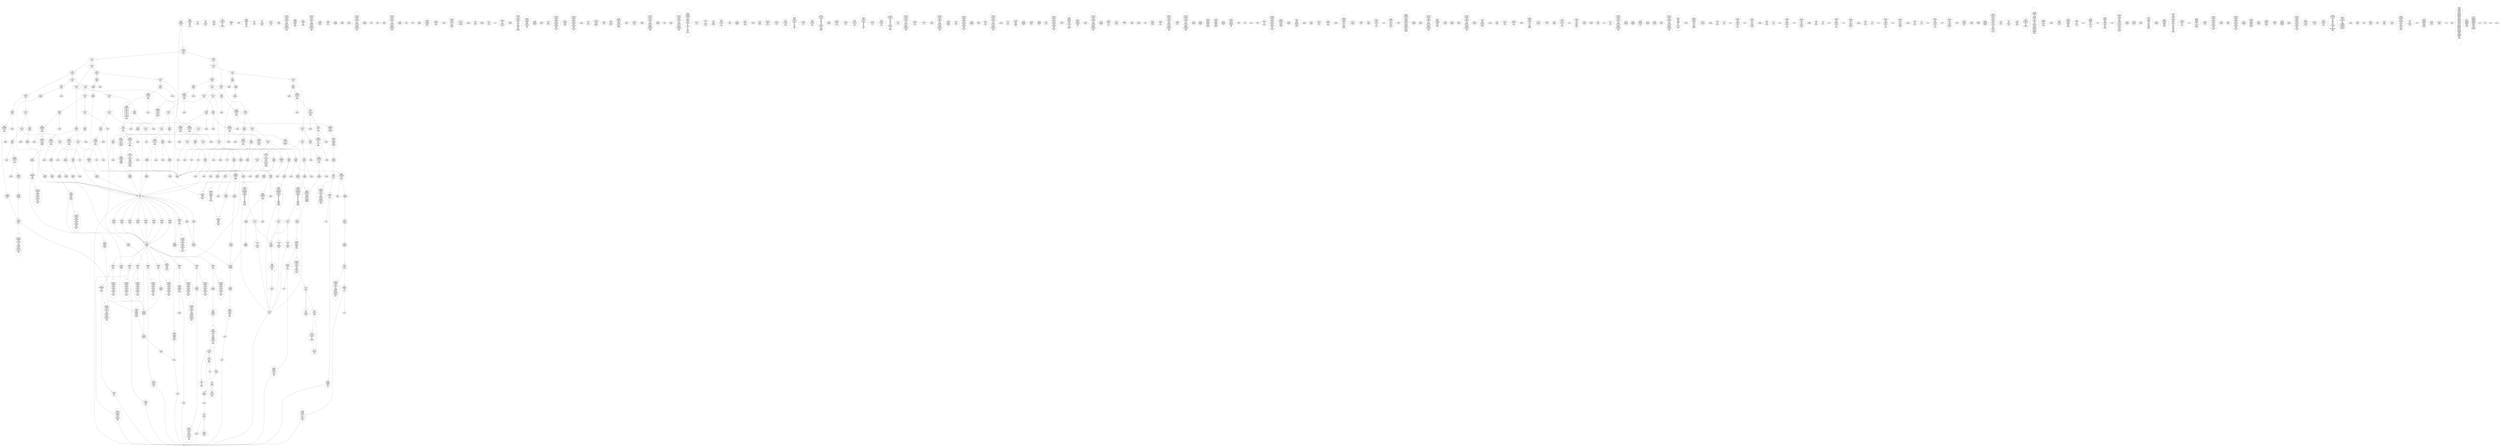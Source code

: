 /* Generated by GvGen v.1.0 (https://www.github.com/stricaud/gvgen) */

digraph G {
compound=true;
   node1 [label="[anywhere]"];
   node2 [label="# 0x0
PUSHX Data
PUSHX Data
MSTORE
PUSHX LogicData
CALLDATASIZE
LT
PUSHX Data
JUMPI
"];
   node3 [label="# 0xd
PUSHX Data
CALLDATALOAD
PUSHX BitData
SHR
PUSHX LogicData
GT
PUSHX Data
JUMPI
"];
   node4 [label="# 0x1e
PUSHX LogicData
GT
PUSHX Data
JUMPI
"];
   node5 [label="# 0x29
PUSHX LogicData
GT
PUSHX Data
JUMPI
"];
   node6 [label="# 0x34
PUSHX LogicData
GT
PUSHX Data
JUMPI
"];
   node7 [label="# 0x3f
PUSHX LogicData
EQ
PUSHX Data
JUMPI
"];
   node8 [label="# 0x4a
PUSHX LogicData
EQ
PUSHX Data
JUMPI
"];
   node9 [label="# 0x55
PUSHX LogicData
EQ
PUSHX Data
JUMPI
"];
   node10 [label="# 0x60
PUSHX Data
JUMP
"];
   node11 [label="# 0x64
JUMPDEST
PUSHX LogicData
EQ
PUSHX Data
JUMPI
"];
   node12 [label="# 0x70
PUSHX LogicData
EQ
PUSHX Data
JUMPI
"];
   node13 [label="# 0x7b
PUSHX Data
JUMP
"];
   node14 [label="# 0x7f
JUMPDEST
PUSHX LogicData
EQ
PUSHX Data
JUMPI
"];
   node15 [label="# 0x8b
PUSHX LogicData
EQ
PUSHX Data
JUMPI
"];
   node16 [label="# 0x96
PUSHX LogicData
EQ
PUSHX Data
JUMPI
"];
   node17 [label="# 0xa1
PUSHX LogicData
EQ
PUSHX Data
JUMPI
"];
   node18 [label="# 0xac
PUSHX Data
JUMP
"];
   node19 [label="# 0xb0
JUMPDEST
PUSHX LogicData
GT
PUSHX Data
JUMPI
"];
   node20 [label="# 0xbc
PUSHX LogicData
EQ
PUSHX Data
JUMPI
"];
   node21 [label="# 0xc7
PUSHX LogicData
EQ
PUSHX Data
JUMPI
"];
   node22 [label="# 0xd2
PUSHX LogicData
EQ
PUSHX Data
JUMPI
"];
   node23 [label="# 0xdd
PUSHX LogicData
EQ
PUSHX Data
JUMPI
"];
   node24 [label="# 0xe8
PUSHX Data
JUMP
"];
   node25 [label="# 0xec
JUMPDEST
PUSHX LogicData
EQ
PUSHX Data
JUMPI
"];
   node26 [label="# 0xf8
PUSHX LogicData
EQ
PUSHX Data
JUMPI
"];
   node27 [label="# 0x103
PUSHX LogicData
EQ
PUSHX Data
JUMPI
"];
   node28 [label="# 0x10e
PUSHX LogicData
EQ
PUSHX Data
JUMPI
"];
   node29 [label="# 0x119
PUSHX Data
JUMP
"];
   node30 [label="# 0x11d
JUMPDEST
PUSHX LogicData
GT
PUSHX Data
JUMPI
"];
   node31 [label="# 0x129
PUSHX LogicData
GT
PUSHX Data
JUMPI
"];
   node32 [label="# 0x134
PUSHX LogicData
EQ
PUSHX Data
JUMPI
"];
   node33 [label="# 0x13f
PUSHX LogicData
EQ
PUSHX Data
JUMPI
"];
   node34 [label="# 0x14a
PUSHX LogicData
EQ
PUSHX Data
JUMPI
"];
   node35 [label="# 0x155
PUSHX LogicData
EQ
PUSHX Data
JUMPI
"];
   node36 [label="# 0x160
PUSHX Data
JUMP
"];
   node37 [label="# 0x164
JUMPDEST
PUSHX LogicData
EQ
PUSHX Data
JUMPI
"];
   node38 [label="# 0x170
PUSHX LogicData
EQ
PUSHX Data
JUMPI
"];
   node39 [label="# 0x17b
PUSHX LogicData
EQ
PUSHX Data
JUMPI
"];
   node40 [label="# 0x186
PUSHX LogicData
EQ
PUSHX Data
JUMPI
"];
   node41 [label="# 0x191
PUSHX Data
JUMP
"];
   node42 [label="# 0x195
JUMPDEST
PUSHX LogicData
GT
PUSHX Data
JUMPI
"];
   node43 [label="# 0x1a1
PUSHX LogicData
EQ
PUSHX Data
JUMPI
"];
   node44 [label="# 0x1ac
PUSHX LogicData
EQ
PUSHX Data
JUMPI
"];
   node45 [label="# 0x1b7
PUSHX LogicData
EQ
PUSHX Data
JUMPI
"];
   node46 [label="# 0x1c2
PUSHX LogicData
EQ
PUSHX Data
JUMPI
"];
   node47 [label="# 0x1cd
PUSHX Data
JUMP
"];
   node48 [label="# 0x1d1
JUMPDEST
PUSHX LogicData
EQ
PUSHX Data
JUMPI
"];
   node49 [label="# 0x1dd
PUSHX LogicData
EQ
PUSHX Data
JUMPI
"];
   node50 [label="# 0x1e8
PUSHX LogicData
EQ
PUSHX Data
JUMPI
"];
   node51 [label="# 0x1f3
PUSHX LogicData
EQ
PUSHX Data
JUMPI
"];
   node52 [label="# 0x1fe
JUMPDEST
PUSHX Data
REVERT
"];
   node53 [label="# 0x203
JUMPDEST
CALLVALUE
ISZERO
PUSHX Data
JUMPI
"];
   node54 [label="# 0x20b
PUSHX Data
REVERT
"];
   node55 [label="# 0x20f
JUMPDEST
PUSHX Data
PUSHX ArithData
CALLDATASIZE
SUB
PUSHX LogicData
LT
ISZERO
PUSHX Data
JUMPI
"];
   node56 [label="# 0x222
PUSHX Data
REVERT
"];
   node57 [label="# 0x226
JUMPDEST
CALLDATALOAD
PUSHX BitData
AND
PUSHX Data
JUMP
"];
   node58 [label="# 0x24f
JUMPDEST
PUSHX MemData
MLOAD
ISZERO
ISZERO
MSTORE
MLOAD
SUB
PUSHX ArithData
ADD
RETURN
"];
   node59 [label="# 0x263
JUMPDEST
CALLVALUE
ISZERO
PUSHX Data
JUMPI
"];
   node60 [label="# 0x26b
PUSHX Data
REVERT
"];
   node61 [label="# 0x26f
JUMPDEST
PUSHX Data
PUSHX Data
JUMP
"];
   node62 [label="# 0x278
JUMPDEST
PUSHX MemData
MLOAD
MSTORE
MLOAD
SUB
PUSHX ArithData
ADD
RETURN
"];
   node63 [label="# 0x28a
JUMPDEST
CALLVALUE
ISZERO
PUSHX Data
JUMPI
"];
   node64 [label="# 0x292
PUSHX Data
REVERT
"];
   node65 [label="# 0x296
JUMPDEST
PUSHX Data
PUSHX Data
JUMP
"];
   node66 [label="# 0x29f
JUMPDEST
PUSHX Data
MLOAD
PUSHX ArithData
MSTORE
MLOAD
ADD
MSTORE
MLOAD
ADD
ADD
PUSHX Data
"];
   node67 [label="# 0x2c1
JUMPDEST
LT
ISZERO
PUSHX Data
JUMPI
"];
   node68 [label="# 0x2ca
ADD
MLOAD
ADD
MSTORE
PUSHX ArithData
ADD
PUSHX Data
JUMP
"];
   node69 [label="# 0x2d9
JUMPDEST
ADD
PUSHX BitData
AND
ISZERO
PUSHX Data
JUMPI
"];
   node70 [label="# 0x2ed
SUB
MLOAD
PUSHX ArithData
PUSHX ArithData
SUB
PUSHX ArithData
EXP
SUB
NOT
AND
MSTORE
PUSHX ArithData
ADD
"];
   node71 [label="# 0x306
JUMPDEST
PUSHX MemData
MLOAD
SUB
RETURN
"];
   node72 [label="# 0x314
JUMPDEST
CALLVALUE
ISZERO
PUSHX Data
JUMPI
"];
   node73 [label="# 0x31c
PUSHX Data
REVERT
"];
   node74 [label="# 0x320
JUMPDEST
PUSHX Data
PUSHX ArithData
CALLDATASIZE
SUB
PUSHX LogicData
LT
ISZERO
PUSHX Data
JUMPI
"];
   node75 [label="# 0x333
PUSHX Data
REVERT
"];
   node76 [label="# 0x337
JUMPDEST
CALLDATALOAD
PUSHX Data
JUMP
"];
   node77 [label="# 0x33e
JUMPDEST
PUSHX MemData
MLOAD
PUSHX BitData
AND
MSTORE
MLOAD
SUB
PUSHX ArithData
ADD
RETURN
"];
   node78 [label="# 0x367
JUMPDEST
CALLVALUE
ISZERO
PUSHX Data
JUMPI
"];
   node79 [label="# 0x36f
PUSHX Data
REVERT
"];
   node80 [label="# 0x373
JUMPDEST
PUSHX Data
PUSHX ArithData
CALLDATASIZE
SUB
PUSHX LogicData
LT
ISZERO
PUSHX Data
JUMPI
"];
   node81 [label="# 0x386
PUSHX Data
REVERT
"];
   node82 [label="# 0x38a
JUMPDEST
PUSHX BitData
CALLDATALOAD
AND
PUSHX ArithData
ADD
CALLDATALOAD
PUSHX Data
JUMP
"];
   node83 [label="# 0x3ad
JUMPDEST
STOP
"];
   node84 [label="# 0x3af
JUMPDEST
CALLVALUE
ISZERO
PUSHX Data
JUMPI
"];
   node85 [label="# 0x3b7
PUSHX Data
REVERT
"];
   node86 [label="# 0x3bb
JUMPDEST
PUSHX Data
PUSHX ArithData
CALLDATASIZE
SUB
PUSHX LogicData
LT
ISZERO
PUSHX Data
JUMPI
"];
   node87 [label="# 0x3ce
PUSHX Data
REVERT
"];
   node88 [label="# 0x3d2
JUMPDEST
CALLDATALOAD
PUSHX Data
JUMP
"];
   node89 [label="# 0x3d9
JUMPDEST
CALLVALUE
ISZERO
PUSHX Data
JUMPI
"];
   node90 [label="# 0x3e1
PUSHX Data
REVERT
"];
   node91 [label="# 0x3e5
JUMPDEST
PUSHX Data
PUSHX Data
JUMP
"];
   node92 [label="# 0x3ee
JUMPDEST
CALLVALUE
ISZERO
PUSHX Data
JUMPI
"];
   node93 [label="# 0x3f6
PUSHX Data
REVERT
"];
   node94 [label="# 0x3fa
JUMPDEST
PUSHX Data
PUSHX Data
JUMP
"];
   node95 [label="# 0x403
JUMPDEST
CALLVALUE
ISZERO
PUSHX Data
JUMPI
"];
   node96 [label="# 0x40b
PUSHX Data
REVERT
"];
   node97 [label="# 0x40f
JUMPDEST
PUSHX Data
PUSHX ArithData
CALLDATASIZE
SUB
PUSHX LogicData
LT
ISZERO
PUSHX Data
JUMPI
"];
   node98 [label="# 0x422
PUSHX Data
REVERT
"];
   node99 [label="# 0x426
JUMPDEST
PUSHX BitData
CALLDATALOAD
AND
PUSHX ArithData
ADD
CALLDATALOAD
AND
PUSHX ArithData
ADD
CALLDATALOAD
PUSHX Data
JUMP
"];
   node100 [label="# 0x453
JUMPDEST
CALLVALUE
ISZERO
PUSHX Data
JUMPI
"];
   node101 [label="# 0x45b
PUSHX Data
REVERT
"];
   node102 [label="# 0x45f
JUMPDEST
PUSHX Data
PUSHX ArithData
CALLDATASIZE
SUB
PUSHX LogicData
LT
ISZERO
PUSHX Data
JUMPI
"];
   node103 [label="# 0x472
PUSHX Data
REVERT
"];
   node104 [label="# 0x476
JUMPDEST
PUSHX BitData
CALLDATALOAD
AND
PUSHX ArithData
ADD
CALLDATALOAD
PUSHX Data
JUMP
"];
   node105 [label="# 0x499
JUMPDEST
CALLVALUE
ISZERO
PUSHX Data
JUMPI
"];
   node106 [label="# 0x4a1
PUSHX Data
REVERT
"];
   node107 [label="# 0x4a5
JUMPDEST
PUSHX Data
PUSHX ArithData
CALLDATASIZE
SUB
PUSHX LogicData
LT
ISZERO
PUSHX Data
JUMPI
"];
   node108 [label="# 0x4b8
PUSHX Data
REVERT
"];
   node109 [label="# 0x4bc
JUMPDEST
PUSHX BitData
CALLDATALOAD
AND
PUSHX ArithData
ADD
CALLDATALOAD
AND
PUSHX ArithData
ADD
CALLDATALOAD
PUSHX Data
JUMP
"];
   node110 [label="# 0x4e9
JUMPDEST
CALLVALUE
ISZERO
PUSHX Data
JUMPI
"];
   node111 [label="# 0x4f1
PUSHX Data
REVERT
"];
   node112 [label="# 0x4f5
JUMPDEST
PUSHX Data
PUSHX ArithData
CALLDATASIZE
SUB
PUSHX LogicData
LT
ISZERO
PUSHX Data
JUMPI
"];
   node113 [label="# 0x508
PUSHX Data
REVERT
"];
   node114 [label="# 0x50c
JUMPDEST
CALLDATALOAD
PUSHX Data
JUMP
"];
   node115 [label="# 0x513
JUMPDEST
CALLVALUE
ISZERO
PUSHX Data
JUMPI
"];
   node116 [label="# 0x51b
PUSHX Data
REVERT
"];
   node117 [label="# 0x51f
JUMPDEST
PUSHX Data
PUSHX Data
JUMP
"];
   node118 [label="# 0x528
JUMPDEST
CALLVALUE
ISZERO
PUSHX Data
JUMPI
"];
   node119 [label="# 0x530
PUSHX Data
REVERT
"];
   node120 [label="# 0x534
JUMPDEST
PUSHX Data
PUSHX ArithData
CALLDATASIZE
SUB
PUSHX LogicData
LT
ISZERO
PUSHX Data
JUMPI
"];
   node121 [label="# 0x547
PUSHX Data
REVERT
"];
   node122 [label="# 0x54b
JUMPDEST
ADD
PUSHX ArithData
ADD
CALLDATALOAD
PUSHX LogicData
GT
ISZERO
PUSHX Data
JUMPI
"];
   node123 [label="# 0x562
PUSHX Data
REVERT
"];
   node124 [label="# 0x566
JUMPDEST
ADD
PUSHX ArithData
ADD
GT
ISZERO
PUSHX Data
JUMPI
"];
   node125 [label="# 0x574
PUSHX Data
REVERT
"];
   node126 [label="# 0x578
JUMPDEST
CALLDATALOAD
PUSHX ArithData
ADD
PUSHX ArithData
MUL
ADD
GT
PUSHX LogicData
GT
OR
ISZERO
PUSHX Data
JUMPI
"];
   node127 [label="# 0x596
PUSHX Data
REVERT
"];
   node128 [label="# 0x59a
JUMPDEST
PUSHX ArithData
ADD
PUSHX ArithData
DIV
MUL
PUSHX ArithData
ADD
PUSHX MemData
MLOAD
ADD
PUSHX Data
MSTORE
MSTORE
PUSHX ArithData
ADD
CALLDATACOPY
PUSHX Data
ADD
MSTORE
PUSHX Data
JUMP
"];
   node129 [label="# 0x5db
JUMPDEST
CALLVALUE
ISZERO
PUSHX Data
JUMPI
"];
   node130 [label="# 0x5e3
PUSHX Data
REVERT
"];
   node131 [label="# 0x5e7
JUMPDEST
PUSHX Data
PUSHX ArithData
CALLDATASIZE
SUB
PUSHX LogicData
LT
ISZERO
PUSHX Data
JUMPI
"];
   node132 [label="# 0x5fa
PUSHX Data
REVERT
"];
   node133 [label="# 0x5fe
JUMPDEST
CALLDATALOAD
PUSHX Data
JUMP
"];
   node134 [label="# 0x605
JUMPDEST
CALLVALUE
ISZERO
PUSHX Data
JUMPI
"];
   node135 [label="# 0x60d
PUSHX Data
REVERT
"];
   node136 [label="# 0x611
JUMPDEST
PUSHX Data
PUSHX Data
JUMP
"];
   node137 [label="# 0x61a
JUMPDEST
CALLVALUE
ISZERO
PUSHX Data
JUMPI
"];
   node138 [label="# 0x622
PUSHX Data
REVERT
"];
   node139 [label="# 0x626
JUMPDEST
PUSHX Data
PUSHX ArithData
CALLDATASIZE
SUB
PUSHX LogicData
LT
ISZERO
PUSHX Data
JUMPI
"];
   node140 [label="# 0x639
PUSHX Data
REVERT
"];
   node141 [label="# 0x63d
JUMPDEST
CALLDATALOAD
PUSHX BitData
AND
PUSHX Data
JUMP
"];
   node142 [label="# 0x65a
JUMPDEST
CALLVALUE
ISZERO
PUSHX Data
JUMPI
"];
   node143 [label="# 0x662
PUSHX Data
REVERT
"];
   node144 [label="# 0x666
JUMPDEST
PUSHX Data
PUSHX Data
JUMP
"];
   node145 [label="# 0x66f
JUMPDEST
CALLVALUE
ISZERO
PUSHX Data
JUMPI
"];
   node146 [label="# 0x677
PUSHX Data
REVERT
"];
   node147 [label="# 0x67b
JUMPDEST
PUSHX Data
PUSHX ArithData
CALLDATASIZE
SUB
PUSHX LogicData
LT
ISZERO
PUSHX Data
JUMPI
"];
   node148 [label="# 0x68e
PUSHX Data
REVERT
"];
   node149 [label="# 0x692
JUMPDEST
CALLDATALOAD
PUSHX BitData
AND
PUSHX Data
JUMP
"];
   node150 [label="# 0x6af
JUMPDEST
PUSHX Data
MLOAD
PUSHX ArithData
MSTORE
MLOAD
ADD
MSTORE
MLOAD
ADD
ADD
MUL
PUSHX Data
"];
   node151 [label="# 0x6d3
JUMPDEST
LT
ISZERO
PUSHX Data
JUMPI
"];
   node152 [label="# 0x6dc
ADD
MLOAD
ADD
MSTORE
PUSHX ArithData
ADD
PUSHX Data
JUMP
"];
   node153 [label="# 0x6eb
JUMPDEST
ADD
PUSHX MemData
MLOAD
SUB
RETURN
"];
   node154 [label="# 0x6ff
JUMPDEST
PUSHX Data
PUSHX Data
JUMP
"];
   node155 [label="# 0x707
JUMPDEST
CALLVALUE
ISZERO
PUSHX Data
JUMPI
"];
   node156 [label="# 0x70f
PUSHX Data
REVERT
"];
   node157 [label="# 0x713
JUMPDEST
PUSHX Data
PUSHX Data
JUMP
"];
   node158 [label="# 0x71c
JUMPDEST
CALLVALUE
ISZERO
PUSHX Data
JUMPI
"];
   node159 [label="# 0x724
PUSHX Data
REVERT
"];
   node160 [label="# 0x728
JUMPDEST
PUSHX Data
PUSHX Data
JUMP
"];
   node161 [label="# 0x731
JUMPDEST
CALLVALUE
ISZERO
PUSHX Data
JUMPI
"];
   node162 [label="# 0x739
PUSHX Data
REVERT
"];
   node163 [label="# 0x73d
JUMPDEST
PUSHX Data
PUSHX ArithData
CALLDATASIZE
SUB
PUSHX LogicData
LT
ISZERO
PUSHX Data
JUMPI
"];
   node164 [label="# 0x750
PUSHX Data
REVERT
"];
   node165 [label="# 0x754
JUMPDEST
PUSHX BitData
CALLDATALOAD
AND
PUSHX ArithData
ADD
CALLDATALOAD
ISZERO
ISZERO
PUSHX Data
JUMP
"];
   node166 [label="# 0x779
JUMPDEST
CALLVALUE
ISZERO
PUSHX Data
JUMPI
"];
   node167 [label="# 0x781
PUSHX Data
REVERT
"];
   node168 [label="# 0x785
JUMPDEST
PUSHX Data
PUSHX ArithData
CALLDATASIZE
SUB
PUSHX LogicData
LT
ISZERO
PUSHX Data
JUMPI
"];
   node169 [label="# 0x798
PUSHX Data
REVERT
"];
   node170 [label="# 0x79c
JUMPDEST
CALLDATALOAD
PUSHX Data
JUMP
"];
   node171 [label="# 0x7a3
JUMPDEST
CALLVALUE
ISZERO
PUSHX Data
JUMPI
"];
   node172 [label="# 0x7ab
PUSHX Data
REVERT
"];
   node173 [label="# 0x7af
JUMPDEST
PUSHX Data
PUSHX Data
JUMP
"];
   node174 [label="# 0x7b8
JUMPDEST
CALLVALUE
ISZERO
PUSHX Data
JUMPI
"];
   node175 [label="# 0x7c0
PUSHX Data
REVERT
"];
   node176 [label="# 0x7c4
JUMPDEST
PUSHX Data
PUSHX ArithData
CALLDATASIZE
SUB
PUSHX LogicData
LT
ISZERO
PUSHX Data
JUMPI
"];
   node177 [label="# 0x7d7
PUSHX Data
REVERT
"];
   node178 [label="# 0x7db
JUMPDEST
PUSHX BitData
CALLDATALOAD
AND
PUSHX ArithData
ADD
CALLDATALOAD
AND
PUSHX ArithData
ADD
CALLDATALOAD
ADD
PUSHX ArithData
ADD
PUSHX ArithData
ADD
CALLDATALOAD
PUSHX LogicData
GT
ISZERO
PUSHX Data
JUMPI
"];
   node179 [label="# 0x81f
PUSHX Data
REVERT
"];
   node180 [label="# 0x823
JUMPDEST
ADD
PUSHX ArithData
ADD
GT
ISZERO
PUSHX Data
JUMPI
"];
   node181 [label="# 0x831
PUSHX Data
REVERT
"];
   node182 [label="# 0x835
JUMPDEST
CALLDATALOAD
PUSHX ArithData
ADD
PUSHX ArithData
MUL
ADD
GT
PUSHX LogicData
GT
OR
ISZERO
PUSHX Data
JUMPI
"];
   node183 [label="# 0x853
PUSHX Data
REVERT
"];
   node184 [label="# 0x857
JUMPDEST
PUSHX ArithData
ADD
PUSHX ArithData
DIV
MUL
PUSHX ArithData
ADD
PUSHX MemData
MLOAD
ADD
PUSHX Data
MSTORE
MSTORE
PUSHX ArithData
ADD
CALLDATACOPY
PUSHX Data
ADD
MSTORE
PUSHX Data
JUMP
"];
   node185 [label="# 0x898
JUMPDEST
CALLVALUE
ISZERO
PUSHX Data
JUMPI
"];
   node186 [label="# 0x8a0
PUSHX Data
REVERT
"];
   node187 [label="# 0x8a4
JUMPDEST
PUSHX Data
PUSHX Data
JUMP
"];
   node188 [label="# 0x8ad
JUMPDEST
CALLVALUE
ISZERO
PUSHX Data
JUMPI
"];
   node189 [label="# 0x8b5
PUSHX Data
REVERT
"];
   node190 [label="# 0x8b9
JUMPDEST
PUSHX Data
PUSHX ArithData
CALLDATASIZE
SUB
PUSHX LogicData
LT
ISZERO
PUSHX Data
JUMPI
"];
   node191 [label="# 0x8cc
PUSHX Data
REVERT
"];
   node192 [label="# 0x8d0
JUMPDEST
CALLDATALOAD
PUSHX Data
JUMP
"];
   node193 [label="# 0x8d7
JUMPDEST
PUSHX Data
PUSHX ArithData
CALLDATASIZE
SUB
PUSHX LogicData
LT
ISZERO
PUSHX Data
JUMPI
"];
   node194 [label="# 0x8e9
PUSHX Data
REVERT
"];
   node195 [label="# 0x8ed
JUMPDEST
CALLDATALOAD
PUSHX Data
JUMP
"];
   node196 [label="# 0x8f4
JUMPDEST
CALLVALUE
ISZERO
PUSHX Data
JUMPI
"];
   node197 [label="# 0x8fc
PUSHX Data
REVERT
"];
   node198 [label="# 0x900
JUMPDEST
PUSHX Data
PUSHX Data
JUMP
"];
   node199 [label="# 0x909
JUMPDEST
CALLVALUE
ISZERO
PUSHX Data
JUMPI
"];
   node200 [label="# 0x911
PUSHX Data
REVERT
"];
   node201 [label="# 0x915
JUMPDEST
PUSHX Data
PUSHX ArithData
CALLDATASIZE
SUB
PUSHX LogicData
LT
ISZERO
PUSHX Data
JUMPI
"];
   node202 [label="# 0x928
PUSHX Data
REVERT
"];
   node203 [label="# 0x92c
JUMPDEST
PUSHX BitData
CALLDATALOAD
AND
PUSHX ArithData
ADD
CALLDATALOAD
AND
PUSHX Data
JUMP
"];
   node204 [label="# 0x951
JUMPDEST
CALLVALUE
ISZERO
PUSHX Data
JUMPI
"];
   node205 [label="# 0x959
PUSHX Data
REVERT
"];
   node206 [label="# 0x95d
JUMPDEST
PUSHX Data
PUSHX ArithData
CALLDATASIZE
SUB
PUSHX LogicData
LT
ISZERO
PUSHX Data
JUMPI
"];
   node207 [label="# 0x970
PUSHX Data
REVERT
"];
   node208 [label="# 0x974
JUMPDEST
CALLDATALOAD
PUSHX BitData
AND
PUSHX Data
JUMP
"];
   node209 [label="# 0x991
JUMPDEST
CALLVALUE
ISZERO
PUSHX Data
JUMPI
"];
   node210 [label="# 0x999
PUSHX Data
REVERT
"];
   node211 [label="# 0x99d
JUMPDEST
PUSHX Data
PUSHX Data
JUMP
"];
   node212 [label="# 0x9a6
JUMPDEST
PUSHX Data
PUSHX Data
PUSHX Data
JUMP
"];
   node213 [label="# 0x9b1
JUMPDEST
"];
   node214 [label="# 0x9b4
JUMPDEST
JUMP
"];
   node215 [label="# 0x9b9
JUMPDEST
PUSHX StorData
SLOAD
JUMP
"];
   node216 [label="# 0x9bf
JUMPDEST
PUSHX StorData
SLOAD
PUSHX MemData
MLOAD
PUSHX ArithData
PUSHX ArithData
PUSHX Data
PUSHX BitData
NOT
PUSHX ArithData
PUSHX BitData
AND
ISZERO
MUL
ADD
AND
DIV
ADD
DIV
MUL
ADD
ADD
MSTORE
MSTORE
PUSHX Data
ADD
ISZERO
PUSHX Data
JUMPI
"];
   node217 [label="# 0xa05
PUSHX LogicData
LT
PUSHX Data
JUMPI
"];
   node218 [label="# 0xa0d
PUSHX ArithData
SLOAD
DIV
MUL
MSTORE
PUSHX ArithData
ADD
PUSHX Data
JUMP
"];
   node219 [label="# 0xa20
JUMPDEST
ADD
PUSHX Data
MSTORE
PUSHX Data
PUSHX Data
SHA3
"];
   node220 [label="# 0xa2e
JUMPDEST
SLOAD
MSTORE
PUSHX ArithData
ADD
PUSHX ArithData
ADD
GT
PUSHX Data
JUMPI
"];
   node221 [label="# 0xa42
SUB
PUSHX BitData
AND
ADD
"];
   node222 [label="# 0xa4b
JUMPDEST
JUMP
"];
   node223 [label="# 0xa55
JUMPDEST
PUSHX Data
PUSHX Data
PUSHX Data
JUMP
"];
   node224 [label="# 0xa60
JUMPDEST
PUSHX Data
JUMPI
"];
   node225 [label="# 0xa65
PUSHX MemData
MLOAD
PUSHX BitData
PUSHX BitData
SHL
MSTORE
PUSHX ArithData
ADD
PUSHX ArithData
ADD
SUB
MSTORE
PUSHX Data
MSTORE
PUSHX ArithData
ADD
PUSHX Data
PUSHX Data
CODECOPY
PUSHX ArithData
ADD
PUSHX MemData
MLOAD
SUB
REVERT
"];
   node226 [label="# 0xa9b
JUMPDEST
PUSHX Data
MSTORE
PUSHX Data
PUSHX Data
MSTORE
PUSHX Data
SHA3
SLOAD
PUSHX BitData
AND
JUMP
"];
   node227 [label="# 0xac4
JUMPDEST
PUSHX Data
PUSHX Data
PUSHX Data
JUMP
"];
   node228 [label="# 0xacf
JUMPDEST
PUSHX BitData
AND
PUSHX BitData
AND
EQ
ISZERO
PUSHX Data
JUMPI
"];
   node229 [label="# 0xb06
PUSHX MemData
MLOAD
PUSHX BitData
PUSHX BitData
SHL
MSTORE
PUSHX ArithData
ADD
PUSHX ArithData
ADD
SUB
MSTORE
PUSHX Data
MSTORE
PUSHX ArithData
ADD
PUSHX Data
PUSHX Data
CODECOPY
PUSHX ArithData
ADD
PUSHX MemData
MLOAD
SUB
REVERT
"];
   node230 [label="# 0xb3c
JUMPDEST
PUSHX BitData
AND
PUSHX Data
PUSHX Data
JUMP
"];
   node231 [label="# 0xb5b
JUMPDEST
PUSHX BitData
AND
EQ
PUSHX Data
JUMPI
"];
   node232 [label="# 0xb78
PUSHX Data
PUSHX Data
PUSHX Data
JUMP
"];
   node233 [label="# 0xb84
JUMPDEST
PUSHX Data
JUMP
"];
   node234 [label="# 0xb89
JUMPDEST
PUSHX Data
JUMPI
"];
   node235 [label="# 0xb8e
PUSHX MemData
MLOAD
PUSHX BitData
PUSHX BitData
SHL
MSTORE
PUSHX ArithData
ADD
PUSHX ArithData
ADD
SUB
MSTORE
PUSHX Data
MSTORE
PUSHX ArithData
ADD
PUSHX Data
PUSHX Data
CODECOPY
PUSHX ArithData
ADD
PUSHX MemData
MLOAD
SUB
REVERT
"];
   node236 [label="# 0xbc4
JUMPDEST
PUSHX Data
PUSHX Data
JUMP
"];
   node237 [label="# 0xbce
JUMPDEST
JUMP
"];
   node238 [label="# 0xbd3
JUMPDEST
PUSHX Data
PUSHX Data
JUMP
"];
   node239 [label="# 0xbdb
JUMPDEST
PUSHX BitData
AND
PUSHX Data
PUSHX Data
JUMP
"];
   node240 [label="# 0xbf9
JUMPDEST
PUSHX BitData
AND
EQ
PUSHX Data
JUMPI
"];
   node241 [label="# 0xc15
PUSHX MemData
MLOAD
PUSHX BitData
PUSHX BitData
SHL
MSTORE
PUSHX Data
PUSHX ArithData
ADD
MSTORE
PUSHX ArithData
ADD
MSTORE
PUSHX Data
PUSHX ArithData
ADD
MSTORE
MLOAD
SUB
PUSHX ArithData
ADD
REVERT
"];
   node242 [label="# 0xc61
JUMPDEST
PUSHX LogicData
PUSHX StorData
SLOAD
ADD
GT
ISZERO
PUSHX Data
JUMPI
"];
   node243 [label="# 0xc70
PUSHX MemData
MLOAD
PUSHX BitData
PUSHX BitData
SHL
MSTORE
PUSHX ArithData
ADD
PUSHX ArithData
ADD
SUB
MSTORE
PUSHX Data
MSTORE
PUSHX ArithData
ADD
PUSHX Data
PUSHX Data
CODECOPY
PUSHX ArithData
ADD
PUSHX MemData
MLOAD
SUB
REVERT
"];
   node244 [label="# 0xca6
JUMPDEST
PUSHX StorData
SLOAD
ADD
SSTORE
JUMP
"];
   node245 [label="# 0xcb1
JUMPDEST
PUSHX Data
PUSHX Data
PUSHX Data
PUSHX Data
JUMP
"];
   node246 [label="# 0xcbd
JUMPDEST
JUMP
"];
   node247 [label="# 0xcc2
JUMPDEST
PUSHX StorData
SLOAD
PUSHX BitData
AND
JUMP
"];
   node248 [label="# 0xccb
JUMPDEST
PUSHX Data
PUSHX Data
PUSHX Data
JUMP
"];
   node249 [label="# 0xcd6
JUMPDEST
PUSHX Data
JUMP
"];
   node250 [label="# 0xcdc
JUMPDEST
PUSHX Data
JUMPI
"];
   node251 [label="# 0xce1
PUSHX MemData
MLOAD
PUSHX BitData
PUSHX BitData
SHL
MSTORE
PUSHX ArithData
ADD
PUSHX ArithData
ADD
SUB
MSTORE
PUSHX Data
MSTORE
PUSHX ArithData
ADD
PUSHX Data
PUSHX Data
CODECOPY
PUSHX ArithData
ADD
PUSHX MemData
MLOAD
SUB
REVERT
"];
   node252 [label="# 0xd17
JUMPDEST
PUSHX Data
PUSHX Data
JUMP
"];
   node253 [label="# 0xd22
JUMPDEST
PUSHX BitData
AND
PUSHX Data
MSTORE
PUSHX Data
PUSHX Data
MSTORE
PUSHX Data
SHA3
PUSHX Data
PUSHX Data
JUMP
"];
   node254 [label="# 0xd51
JUMPDEST
"];
   node255 [label="# 0xd54
JUMPDEST
JUMP
"];
   node256 [label="# 0xd5a
JUMPDEST
PUSHX Data
PUSHX MemData
MLOAD
PUSHX ArithData
ADD
PUSHX Data
MSTORE
PUSHX Data
MSTORE
PUSHX Data
JUMP
"];
   node257 [label="# 0xd75
JUMPDEST
PUSHX Data
PUSHX Data
PUSHX Data
PUSHX Data
JUMP
"];
   node258 [label="# 0xd83
JUMPDEST
JUMP
"];
   node259 [label="# 0xd8b
JUMPDEST
PUSHX Data
PUSHX Data
JUMP
"];
   node260 [label="# 0xd93
JUMPDEST
PUSHX BitData
AND
PUSHX Data
PUSHX Data
JUMP
"];
   node261 [label="# 0xdb1
JUMPDEST
PUSHX BitData
AND
EQ
PUSHX Data
JUMPI
"];
   node262 [label="# 0xdcd
PUSHX MemData
MLOAD
PUSHX BitData
PUSHX BitData
SHL
MSTORE
PUSHX Data
PUSHX ArithData
ADD
MSTORE
PUSHX ArithData
ADD
MSTORE
PUSHX Data
PUSHX ArithData
ADD
MSTORE
MLOAD
SUB
PUSHX ArithData
ADD
REVERT
"];
   node263 [label="# 0xe19
JUMPDEST
PUSHX StorData
SLOAD
PUSHX BitData
AND
SSTORE
JUMP
"];
   node264 [label="# 0xe43
JUMPDEST
PUSHX Data
PUSHX Data
JUMP
"];
   node265 [label="# 0xe4b
JUMPDEST
PUSHX BitData
AND
PUSHX Data
PUSHX Data
JUMP
"];
   node266 [label="# 0xe69
JUMPDEST
PUSHX BitData
AND
EQ
PUSHX Data
JUMPI
"];
   node267 [label="# 0xe85
PUSHX MemData
MLOAD
PUSHX BitData
PUSHX BitData
SHL
MSTORE
PUSHX Data
PUSHX ArithData
ADD
MSTORE
PUSHX ArithData
ADD
MSTORE
PUSHX Data
PUSHX ArithData
ADD
MSTORE
MLOAD
SUB
PUSHX ArithData
ADD
REVERT
"];
   node268 [label="# 0xed1
JUMPDEST
PUSHX Data
PUSHX Data
JUMP
"];
   node269 [label="# 0xeda
JUMPDEST
JUMP
"];
   node270 [label="# 0xedd
JUMPDEST
PUSHX Data
PUSHX Data
PUSHX MemData
MLOAD
PUSHX ArithData
ADD
PUSHX Data
MSTORE
PUSHX Data
MSTORE
PUSHX ArithData
ADD
PUSHX Data
PUSHX Data
CODECOPY
PUSHX Data
PUSHX Data
JUMP
"];
   node271 [label="# 0xf05
JUMPDEST
PUSHX StorData
SLOAD
PUSHX MemData
MLOAD
PUSHX ArithData
PUSHX ArithData
PUSHX Data
PUSHX BitData
NOT
PUSHX ArithData
PUSHX BitData
AND
ISZERO
MUL
ADD
AND
DIV
ADD
DIV
MUL
ADD
ADD
MSTORE
MSTORE
PUSHX Data
ADD
ISZERO
PUSHX Data
JUMPI
"];
   node272 [label="# 0xf4b
PUSHX LogicData
LT
PUSHX Data
JUMPI
"];
   node273 [label="# 0xf53
PUSHX ArithData
SLOAD
DIV
MUL
MSTORE
PUSHX ArithData
ADD
PUSHX Data
JUMP
"];
   node274 [label="# 0xf66
JUMPDEST
PUSHX Data
PUSHX BitData
AND
PUSHX Data
JUMPI
"];
   node275 [label="# 0xf84
PUSHX MemData
MLOAD
PUSHX BitData
PUSHX BitData
SHL
MSTORE
PUSHX ArithData
ADD
PUSHX ArithData
ADD
SUB
MSTORE
PUSHX Data
MSTORE
PUSHX ArithData
ADD
PUSHX Data
PUSHX Data
CODECOPY
PUSHX ArithData
ADD
PUSHX MemData
MLOAD
SUB
REVERT
"];
   node276 [label="# 0xfba
JUMPDEST
PUSHX BitData
AND
PUSHX Data
MSTORE
PUSHX Data
PUSHX Data
MSTORE
PUSHX Data
SHA3
PUSHX Data
PUSHX Data
JUMP
"];
   node277 [label="# 0xfe8
JUMPDEST
PUSHX Data
PUSHX Data
JUMP
"];
   node278 [label="# 0xff0
JUMPDEST
PUSHX BitData
AND
PUSHX Data
PUSHX Data
JUMP
"];
   node279 [label="# 0x100e
JUMPDEST
PUSHX BitData
AND
EQ
PUSHX Data
JUMPI
"];
   node280 [label="# 0x102a
PUSHX MemData
MLOAD
PUSHX BitData
PUSHX BitData
SHL
MSTORE
PUSHX Data
PUSHX ArithData
ADD
MSTORE
PUSHX ArithData
ADD
MSTORE
PUSHX Data
PUSHX ArithData
ADD
MSTORE
MLOAD
SUB
PUSHX ArithData
ADD
REVERT
"];
   node281 [label="# 0x1076
JUMPDEST
PUSHX StorData
SLOAD
PUSHX MemData
MLOAD
PUSHX Data
PUSHX BitData
AND
PUSHX Data
LOGX
PUSHX StorData
SLOAD
PUSHX BitData
AND
SSTORE
JUMP
"];
   node282 [label="# 0x10e5
JUMPDEST
PUSHX Data
PUSHX Data
PUSHX Data
PUSHX Data
JUMP
"];
   node283 [label="# 0x10f2
JUMPDEST
PUSHX Data
JUMPI
"];
   node284 [label="# 0x10fa
PUSHX MemData
MLOAD
PUSHX Data
MSTORE
PUSHX ArithData
ADD
MSTORE
PUSHX Data
JUMP
"];
   node285 [label="# 0x110f
JUMPDEST
PUSHX Data
PUSHX LogicData
GT
ISZERO
PUSHX Data
JUMPI
"];
   node286 [label="# 0x1124
PUSHX Data
REVERT
"];
   node287 [label="# 0x1128
JUMPDEST
PUSHX MemData
MLOAD
MSTORE
PUSHX ArithData
MUL
PUSHX ArithData
ADD
ADD
PUSHX Data
MSTORE
ISZERO
PUSHX Data
JUMPI
"];
   node288 [label="# 0x1143
PUSHX ArithData
ADD
PUSHX ArithData
MUL
CALLDATASIZE
CALLDATACOPY
ADD
"];
   node289 [label="# 0x1152
JUMPDEST
PUSHX Data
"];
   node290 [label="# 0x1158
JUMPDEST
LT
ISZERO
PUSHX Data
JUMPI
"];
   node291 [label="# 0x1161
PUSHX Data
PUSHX Data
JUMP
"];
   node292 [label="# 0x116a
JUMPDEST
MLOAD
LT
PUSHX Data
JUMPI
"];
   node293 [label="# 0x1175
INVALID
"];
   node294 [label="# 0x1176
JUMPDEST
PUSHX ArithData
MUL
ADD
ADD
MSTORE
PUSHX ArithData
ADD
PUSHX Data
JUMP
"];
   node295 [label="# 0x1189
JUMPDEST
PUSHX Data
JUMP
"];
   node296 [label="# 0x1193
JUMPDEST
PUSHX Data
PUSHX Data
JUMP
"];
   node297 [label="# 0x119b
JUMPDEST
PUSHX BitData
AND
PUSHX Data
PUSHX Data
JUMP
"];
   node298 [label="# 0x11b9
JUMPDEST
PUSHX BitData
AND
EQ
PUSHX Data
JUMPI
"];
   node299 [label="# 0x11d5
PUSHX MemData
MLOAD
PUSHX BitData
PUSHX BitData
SHL
MSTORE
PUSHX Data
PUSHX ArithData
ADD
MSTORE
PUSHX ArithData
ADD
MSTORE
PUSHX Data
PUSHX ArithData
ADD
MSTORE
MLOAD
SUB
PUSHX ArithData
ADD
REVERT
"];
   node300 [label="# 0x1221
JUMPDEST
PUSHX MemData
MLOAD
CALLER
SELFBALANCE
ISZERO
PUSHX ArithData
MUL
PUSHX Data
CALL
PUSHX Data
JUMPI
"];
   node301 [label="# 0x1241
PUSHX Data
REVERT
"];
   node302 [label="# 0x1245
JUMPDEST
JUMP
"];
   node303 [label="# 0x1247
JUMPDEST
PUSHX StorData
SLOAD
PUSHX BitData
AND
JUMP
"];
   node304 [label="# 0x1263
JUMPDEST
PUSHX StorData
SLOAD
PUSHX MemData
MLOAD
PUSHX ArithData
PUSHX ArithData
PUSHX Data
PUSHX BitData
NOT
PUSHX ArithData
PUSHX BitData
AND
ISZERO
MUL
ADD
AND
DIV
ADD
DIV
MUL
ADD
ADD
MSTORE
MSTORE
PUSHX Data
ADD
ISZERO
PUSHX Data
JUMPI
"];
   node305 [label="# 0x12a9
PUSHX LogicData
LT
PUSHX Data
JUMPI
"];
   node306 [label="# 0x12b1
PUSHX ArithData
SLOAD
DIV
MUL
MSTORE
PUSHX ArithData
ADD
PUSHX Data
JUMP
"];
   node307 [label="# 0x12c4
JUMPDEST
PUSHX Data
PUSHX Data
JUMP
"];
   node308 [label="# 0x12cc
JUMPDEST
PUSHX BitData
AND
PUSHX BitData
AND
EQ
ISZERO
PUSHX Data
JUMPI
"];
   node309 [label="# 0x1300
PUSHX MemData
MLOAD
PUSHX BitData
PUSHX BitData
SHL
MSTORE
PUSHX Data
PUSHX ArithData
ADD
MSTORE
PUSHX Data
PUSHX ArithData
ADD
MSTORE
PUSHX Data
PUSHX ArithData
ADD
MSTORE
MLOAD
SUB
PUSHX ArithData
ADD
REVERT
"];
   node310 [label="# 0x134c
JUMPDEST
PUSHX Data
PUSHX Data
PUSHX Data
PUSHX Data
JUMP
"];
   node311 [label="# 0x1359
JUMPDEST
PUSHX BitData
AND
MSTORE
PUSHX ArithData
ADD
MSTORE
PUSHX ArithData
ADD
PUSHX Data
SHA3
AND
MSTORE
MSTORE
SHA3
SLOAD
PUSHX BitData
AND
ISZERO
ISZERO
OR
SSTORE
PUSHX Data
PUSHX Data
JUMP
"];
   node312 [label="# 0x13c8
JUMPDEST
PUSHX BitData
AND
PUSHX Data
PUSHX MemData
MLOAD
ISZERO
ISZERO
MSTORE
PUSHX ArithData
ADD
PUSHX MemData
MLOAD
SUB
LOGX
JUMP
"];
   node313 [label="# 0x141b
JUMPDEST
PUSHX Data
PUSHX Data
JUMP
"];
   node314 [label="# 0x1423
JUMPDEST
PUSHX BitData
AND
PUSHX Data
PUSHX Data
JUMP
"];
   node315 [label="# 0x1441
JUMPDEST
PUSHX BitData
AND
EQ
PUSHX Data
JUMPI
"];
   node316 [label="# 0x145d
PUSHX MemData
MLOAD
PUSHX BitData
PUSHX BitData
SHL
MSTORE
PUSHX Data
PUSHX ArithData
ADD
MSTORE
PUSHX ArithData
ADD
MSTORE
PUSHX Data
PUSHX ArithData
ADD
MSTORE
MLOAD
SUB
PUSHX ArithData
ADD
REVERT
"];
   node317 [label="# 0x14a9
JUMPDEST
PUSHX Data
PUSHX Data
PUSHX Data
JUMP
"];
   node318 [label="# 0x14b3
JUMPDEST
PUSHX Data
PUSHX Data
PUSHX Data
PUSHX Data
JUMP
"];
   node319 [label="# 0x14c3
JUMPDEST
PUSHX Data
JUMP
"];
   node320 [label="# 0x14c9
JUMPDEST
GT
ISZERO
PUSHX Data
JUMPI
"];
   node321 [label="# 0x14d0
PUSHX MemData
MLOAD
PUSHX BitData
PUSHX BitData
SHL
MSTORE
PUSHX Data
PUSHX ArithData
ADD
MSTORE
PUSHX Data
PUSHX ArithData
ADD
MSTORE
PUSHX Data
PUSHX ArithData
ADD
MSTORE
MLOAD
SUB
PUSHX ArithData
ADD
REVERT
"];
   node322 [label="# 0x151c
JUMPDEST
PUSHX StorData
SLOAD
PUSHX BitData
AND
ISZERO
PUSHX Data
JUMPI
"];
   node323 [label="# 0x1528
PUSHX MemData
MLOAD
PUSHX BitData
PUSHX BitData
SHL
MSTORE
PUSHX Data
PUSHX ArithData
ADD
MSTORE
PUSHX Data
PUSHX ArithData
ADD
MSTORE
PUSHX Data
PUSHX ArithData
ADD
MSTORE
MLOAD
SUB
PUSHX ArithData
ADD
REVERT
"];
   node324 [label="# 0x1574
JUMPDEST
PUSHX Data
"];
   node325 [label="# 0x1577
JUMPDEST
LT
ISZERO
PUSHX Data
JUMPI
"];
   node326 [label="# 0x1580
PUSHX StorData
SLOAD
PUSHX ArithData
ADD
SSTORE
PUSHX Data
PUSHX Data
PUSHX Data
JUMP
"];
   node327 [label="# 0x1593
JUMPDEST
ADD
PUSHX Data
JUMP
"];
   node328 [label="# 0x159b
JUMPDEST
PUSHX Data
ADD
PUSHX Data
PUSHX Data
PUSHX Data
JUMP
"];
   node329 [label="# 0x15ad
JUMPDEST
PUSHX MemData
MLOAD
PUSHX ArithData
ADD
PUSHX Data
MSTORE
PUSHX Data
MSTORE
PUSHX ArithData
ADD
PUSHX Data
MSTORE
PUSHX Data
JUMP
"];
   node330 [label="# 0x15e8
JUMPDEST
PUSHX Data
JUMP
"];
   node331 [label="# 0x15ed
JUMPDEST
PUSHX ArithData
ADD
PUSHX Data
JUMP
"];
   node332 [label="# 0x15f5
JUMPDEST
PUSHX Data
PUSHX Data
JUMP
"];
   node333 [label="# 0x15fd
JUMPDEST
PUSHX BitData
AND
PUSHX Data
PUSHX Data
JUMP
"];
   node334 [label="# 0x161b
JUMPDEST
PUSHX BitData
AND
EQ
PUSHX Data
JUMPI
"];
   node335 [label="# 0x1637
PUSHX MemData
MLOAD
PUSHX BitData
PUSHX BitData
SHL
MSTORE
PUSHX Data
PUSHX ArithData
ADD
MSTORE
PUSHX ArithData
ADD
MSTORE
PUSHX Data
PUSHX ArithData
ADD
MSTORE
MLOAD
SUB
PUSHX ArithData
ADD
REVERT
"];
   node336 [label="# 0x1683
JUMPDEST
PUSHX StorData
SLOAD
PUSHX BitData
AND
PUSHX BitData
OR
SSTORE
JUMP
"];
   node337 [label="# 0x16b0
JUMPDEST
PUSHX Data
PUSHX Data
PUSHX Data
JUMP
"];
   node338 [label="# 0x16bb
JUMPDEST
PUSHX Data
JUMP
"];
   node339 [label="# 0x16c1
JUMPDEST
PUSHX Data
JUMPI
"];
   node340 [label="# 0x16c6
PUSHX MemData
MLOAD
PUSHX BitData
PUSHX BitData
SHL
MSTORE
PUSHX ArithData
ADD
PUSHX ArithData
ADD
SUB
MSTORE
PUSHX Data
MSTORE
PUSHX ArithData
ADD
PUSHX Data
PUSHX Data
CODECOPY
PUSHX ArithData
ADD
PUSHX MemData
MLOAD
SUB
REVERT
"];
   node341 [label="# 0x16fc
JUMPDEST
PUSHX Data
PUSHX Data
JUMP
"];
   node342 [label="# 0x1708
JUMPDEST
JUMP
"];
   node343 [label="# 0x170e
JUMPDEST
PUSHX Data
JUMP
"];
   node344 [label="# 0x1714
JUMPDEST
PUSHX Data
PUSHX Data
PUSHX Data
JUMP
"];
   node345 [label="# 0x171f
JUMPDEST
PUSHX Data
JUMPI
"];
   node346 [label="# 0x1724
PUSHX MemData
MLOAD
PUSHX BitData
PUSHX BitData
SHL
MSTORE
PUSHX ArithData
ADD
PUSHX ArithData
ADD
SUB
MSTORE
PUSHX Data
MSTORE
PUSHX ArithData
ADD
PUSHX Data
PUSHX Data
CODECOPY
PUSHX ArithData
ADD
PUSHX MemData
MLOAD
SUB
REVERT
"];
   node347 [label="# 0x175a
JUMPDEST
PUSHX Data
MSTORE
PUSHX Data
PUSHX ArithData
MSTORE
PUSHX MemData
SHA3
SLOAD
MLOAD
PUSHX Data
PUSHX BitData
AND
ISZERO
PUSHX ArithData
MUL
PUSHX BitData
NOT
ADD
AND
DIV
PUSHX ArithData
ADD
DIV
MUL
ADD
ADD
MSTORE
MSTORE
ADD
ISZERO
PUSHX Data
JUMPI
"];
   node348 [label="# 0x17a7
PUSHX LogicData
LT
PUSHX Data
JUMPI
"];
   node349 [label="# 0x17af
PUSHX ArithData
SLOAD
DIV
MUL
MSTORE
PUSHX ArithData
ADD
PUSHX Data
JUMP
"];
   node350 [label="# 0x17c2
JUMPDEST
ADD
PUSHX Data
MSTORE
PUSHX Data
PUSHX Data
SHA3
"];
   node351 [label="# 0x17d0
JUMPDEST
SLOAD
MSTORE
PUSHX ArithData
ADD
PUSHX ArithData
ADD
GT
PUSHX Data
JUMPI
"];
   node352 [label="# 0x17e4
SUB
PUSHX BitData
AND
ADD
"];
   node353 [label="# 0x17ed
JUMPDEST
PUSHX Data
PUSHX Data
PUSHX Data
JUMP
"];
   node354 [label="# 0x17fe
JUMPDEST
MLOAD
PUSHX LogicData
EQ
ISZERO
PUSHX Data
JUMPI
"];
   node355 [label="# 0x180b
PUSHX Data
JUMP
"];
   node356 [label="# 0x1812
JUMPDEST
MLOAD
ISZERO
PUSHX Data
JUMPI
"];
   node357 [label="# 0x181a
PUSHX MemData
MLOAD
PUSHX ArithData
ADD
MLOAD
PUSHX ArithData
ADD
"];
   node358 [label="# 0x182e
JUMPDEST
PUSHX LogicData
LT
PUSHX Data
JUMPI
"];
   node359 [label="# 0x1837
MLOAD
MSTORE
PUSHX ArithData
ADD
PUSHX ArithData
ADD
ADD
PUSHX Data
JUMP
"];
   node360 [label="# 0x186b
JUMPDEST
MLOAD
MLOAD
PUSHX ArithData
SUB
PUSHX ArithData
EXP
PUSHX BitData
NOT
ADD
NOT
AND
AND
OR
MSTORE
MLOAD
ADD
ADD
"];
   node361 [label="# 0x1894
JUMPDEST
PUSHX LogicData
LT
PUSHX Data
JUMPI
"];
   node362 [label="# 0x189d
MLOAD
MSTORE
PUSHX ArithData
ADD
PUSHX ArithData
ADD
ADD
PUSHX Data
JUMP
"];
   node363 [label="# 0x18d1
JUMPDEST
PUSHX ArithData
PUSHX ArithData
SUB
PUSHX ArithData
EXP
SUB
NOT
MLOAD
AND
MLOAD
AND
OR
MSTORE
ADD
PUSHX MemData
MLOAD
PUSHX ArithData
SUB
SUB
MSTORE
PUSHX Data
MSTORE
PUSHX Data
JUMP
"];
   node364 [label="# 0x190f
JUMPDEST
PUSHX Data
PUSHX Data
JUMP
"];
   node365 [label="# 0x1919
JUMPDEST
PUSHX MemData
MLOAD
PUSHX ArithData
ADD
MLOAD
PUSHX ArithData
ADD
"];
   node366 [label="# 0x192c
JUMPDEST
PUSHX LogicData
LT
PUSHX Data
JUMPI
"];
   node367 [label="# 0x1935
MLOAD
MSTORE
PUSHX ArithData
ADD
PUSHX ArithData
ADD
ADD
PUSHX Data
JUMP
"];
   node368 [label="# 0x1969
JUMPDEST
MLOAD
MLOAD
PUSHX ArithData
SUB
PUSHX ArithData
EXP
PUSHX BitData
NOT
ADD
NOT
AND
AND
OR
MSTORE
MLOAD
ADD
ADD
"];
   node369 [label="# 0x1992
JUMPDEST
PUSHX LogicData
LT
PUSHX Data
JUMPI
"];
   node370 [label="# 0x199b
MLOAD
MSTORE
PUSHX ArithData
ADD
PUSHX ArithData
ADD
ADD
PUSHX Data
JUMP
"];
   node371 [label="# 0x19cf
JUMPDEST
PUSHX ArithData
PUSHX ArithData
SUB
PUSHX ArithData
EXP
SUB
NOT
MLOAD
AND
MLOAD
AND
OR
MSTORE
ADD
PUSHX MemData
MLOAD
PUSHX ArithData
SUB
SUB
MSTORE
PUSHX Data
MSTORE
JUMP
"];
   node372 [label="# 0x1a0d
JUMPDEST
PUSHX LogicData
PUSHX StorData
SLOAD
EQ
ISZERO
PUSHX Data
JUMPI
"];
   node373 [label="# 0x1a19
PUSHX MemData
MLOAD
PUSHX BitData
PUSHX BitData
SHL
MSTORE
PUSHX Data
PUSHX ArithData
ADD
MSTORE
PUSHX Data
PUSHX ArithData
ADD
MSTORE
PUSHX Data
PUSHX ArithData
ADD
MSTORE
MLOAD
SUB
PUSHX ArithData
ADD
REVERT
"];
   node374 [label="# 0x1a65
JUMPDEST
PUSHX Data
PUSHX Data
SSTORE
PUSHX StorData
SLOAD
PUSHX Data
PUSHX Data
JUMP
"];
   node375 [label="# 0x1a75
JUMPDEST
LT
PUSHX Data
JUMPI
"];
   node376 [label="# 0x1a7b
PUSHX MemData
MLOAD
PUSHX BitData
PUSHX BitData
SHL
MSTORE
PUSHX ArithData
ADD
PUSHX ArithData
ADD
SUB
MSTORE
PUSHX Data
MSTORE
PUSHX ArithData
ADD
PUSHX Data
PUSHX Data
CODECOPY
PUSHX ArithData
ADD
PUSHX MemData
MLOAD
SUB
REVERT
"];
   node377 [label="# 0x1ab1
JUMPDEST
PUSHX LogicData
GT
ISZERO
PUSHX Data
JUMPI
"];
   node378 [label="# 0x1abc
PUSHX LogicData
GT
ISZERO
"];
   node379 [label="# 0x1ac2
JUMPDEST
PUSHX Data
JUMPI
"];
   node380 [label="# 0x1ac7
PUSHX MemData
MLOAD
PUSHX BitData
PUSHX BitData
SHL
MSTORE
PUSHX ArithData
ADD
PUSHX ArithData
ADD
SUB
MSTORE
PUSHX Data
MSTORE
PUSHX ArithData
ADD
PUSHX Data
PUSHX Data
CODECOPY
PUSHX ArithData
ADD
PUSHX MemData
MLOAD
SUB
REVERT
"];
   node381 [label="# 0x1afd
JUMPDEST
PUSHX StorData
SLOAD
PUSHX Data
PUSHX Data
PUSHX Data
JUMP
"];
   node382 [label="# 0x1b0c
JUMPDEST
GT
ISZERO
PUSHX Data
JUMPI
"];
   node383 [label="# 0x1b13
PUSHX MemData
MLOAD
PUSHX BitData
PUSHX BitData
SHL
MSTORE
PUSHX Data
PUSHX ArithData
ADD
MSTORE
PUSHX Data
PUSHX ArithData
ADD
MSTORE
PUSHX Data
PUSHX ArithData
ADD
MSTORE
MLOAD
SUB
PUSHX ArithData
ADD
REVERT
"];
   node384 [label="# 0x1b5f
JUMPDEST
PUSHX Data
PUSHX Data
PUSHX Data
JUMP
"];
   node385 [label="# 0x1b6b
JUMPDEST
PUSHX Data
JUMP
"];
   node386 [label="# 0x1b71
JUMPDEST
CALLVALUE
LT
ISZERO
PUSHX Data
JUMPI
"];
   node387 [label="# 0x1b79
PUSHX MemData
MLOAD
PUSHX BitData
PUSHX BitData
SHL
MSTORE
PUSHX ArithData
ADD
PUSHX ArithData
ADD
SUB
MSTORE
PUSHX Data
MSTORE
PUSHX ArithData
ADD
PUSHX Data
PUSHX Data
CODECOPY
PUSHX ArithData
ADD
PUSHX MemData
MLOAD
SUB
REVERT
"];
   node388 [label="# 0x1baf
JUMPDEST
PUSHX Data
"];
   node389 [label="# 0x1bb2
JUMPDEST
LT
ISZERO
PUSHX Data
JUMPI
"];
   node390 [label="# 0x1bbb
PUSHX StorData
SLOAD
PUSHX ArithData
ADD
SSTORE
PUSHX Data
CALLER
PUSHX Data
JUMP
"];
   node391 [label="# 0x1bcf
JUMPDEST
PUSHX Data
PUSHX Data
PUSHX Data
PUSHX Data
JUMP
"];
   node392 [label="# 0x1bdf
JUMPDEST
PUSHX ArithData
ADD
PUSHX Data
JUMP
"];
   node393 [label="# 0x1be8
JUMPDEST
PUSHX Data
PUSHX Data
SSTORE
JUMP
"];
   node394 [label="# 0x1bf1
JUMPDEST
PUSHX StorData
SLOAD
PUSHX Data
PUSHX BitData
AND
ISZERO
ISZERO
PUSHX LogicData
EQ
PUSHX Data
JUMPI
"];
   node395 [label="# 0x1c04
PUSHX MemData
MLOAD
PUSHX BitData
PUSHX BitData
SHL
MSTORE
PUSHX Data
PUSHX ArithData
ADD
MSTORE
PUSHX Data
PUSHX ArithData
ADD
MSTORE
PUSHX Data
PUSHX ArithData
ADD
MSTORE
MLOAD
SUB
PUSHX ArithData
ADD
REVERT
"];
   node396 [label="# 0x1c50
JUMPDEST
PUSHX StorData
SLOAD
PUSHX Data
PUSHX Data
JUMP
"];
   node397 [label="# 0x1c5b
JUMPDEST
LT
PUSHX Data
JUMPI
"];
   node398 [label="# 0x1c61
PUSHX MemData
MLOAD
PUSHX BitData
PUSHX BitData
SHL
MSTORE
PUSHX Data
PUSHX ArithData
ADD
MSTORE
PUSHX Data
PUSHX ArithData
ADD
MSTORE
PUSHX Data
PUSHX ArithData
ADD
MSTORE
MLOAD
SUB
PUSHX ArithData
ADD
REVERT
"];
   node399 [label="# 0x1cad
JUMPDEST
PUSHX Data
JUMP
"];
   node400 [label="# 0x1cba
JUMPDEST
PUSHX BitData
AND
PUSHX Data
MSTORE
PUSHX Data
PUSHX Data
MSTORE
PUSHX Data
SHA3
AND
MSTORE
MSTORE
SHA3
SLOAD
PUSHX BitData
AND
JUMP
"];
   node401 [label="# 0x1cf5
JUMPDEST
PUSHX Data
PUSHX Data
JUMP
"];
   node402 [label="# 0x1cfd
JUMPDEST
PUSHX BitData
AND
PUSHX Data
PUSHX Data
JUMP
"];
   node403 [label="# 0x1d1b
JUMPDEST
PUSHX BitData
AND
EQ
PUSHX Data
JUMPI
"];
   node404 [label="# 0x1d37
PUSHX MemData
MLOAD
PUSHX BitData
PUSHX BitData
SHL
MSTORE
PUSHX Data
PUSHX ArithData
ADD
MSTORE
PUSHX ArithData
ADD
MSTORE
PUSHX Data
PUSHX ArithData
ADD
MSTORE
MLOAD
SUB
PUSHX ArithData
ADD
REVERT
"];
   node405 [label="# 0x1d83
JUMPDEST
PUSHX BitData
AND
PUSHX Data
JUMPI
"];
   node406 [label="# 0x1d9f
PUSHX MemData
MLOAD
PUSHX BitData
PUSHX BitData
SHL
MSTORE
PUSHX ArithData
ADD
PUSHX ArithData
ADD
SUB
MSTORE
PUSHX Data
MSTORE
PUSHX ArithData
ADD
PUSHX Data
PUSHX Data
CODECOPY
PUSHX ArithData
ADD
PUSHX MemData
MLOAD
SUB
REVERT
"];
   node407 [label="# 0x1dd5
JUMPDEST
PUSHX StorData
SLOAD
PUSHX MemData
MLOAD
PUSHX BitData
AND
AND
PUSHX Data
PUSHX Data
LOGX
PUSHX StorData
SLOAD
PUSHX BitData
AND
PUSHX BitData
AND
OR
SSTORE
JUMP
"];
   node408 [label="# 0x1e63
JUMPDEST
PUSHX Data
JUMP
"];
   node409 [label="# 0x1e69
JUMPDEST
PUSHX BitData
AND
PUSHX Data
MSTORE
PUSHX Data
MSTORE
PUSHX Data
SHA3
SLOAD
PUSHX BitData
AND
JUMP
"];
   node410 [label="# 0x1ea0
JUMPDEST
PUSHX Data
PUSHX Data
PUSHX Data
PUSHX Data
JUMP
"];
   node411 [label="# 0x1ead
JUMPDEST
CALLER
JUMP
"];
   node412 [label="# 0x1eb1
JUMPDEST
PUSHX Data
MSTORE
PUSHX Data
PUSHX Data
MSTORE
PUSHX Data
SHA3
SLOAD
PUSHX BitData
AND
PUSHX BitData
AND
OR
SSTORE
PUSHX Data
PUSHX Data
JUMP
"];
   node413 [label="# 0x1f0b
JUMPDEST
PUSHX BitData
AND
PUSHX Data
PUSHX MemData
MLOAD
PUSHX MemData
MLOAD
SUB
LOGX
JUMP
"];
   node414 [label="# 0x1f51
JUMPDEST
PUSHX Data
PUSHX Data
PUSHX Data
JUMP
"];
   node415 [label="# 0x1f5c
JUMPDEST
PUSHX Data
PUSHX Data
PUSHX Data
JUMP
"];
   node416 [label="# 0x1f67
JUMPDEST
PUSHX Data
JUMPI
"];
   node417 [label="# 0x1f6c
PUSHX MemData
MLOAD
PUSHX BitData
PUSHX BitData
SHL
MSTORE
PUSHX ArithData
ADD
PUSHX ArithData
ADD
SUB
MSTORE
PUSHX Data
MSTORE
PUSHX ArithData
ADD
PUSHX Data
PUSHX Data
CODECOPY
PUSHX ArithData
ADD
PUSHX MemData
MLOAD
SUB
REVERT
"];
   node418 [label="# 0x1fa2
JUMPDEST
PUSHX Data
PUSHX Data
PUSHX Data
JUMP
"];
   node419 [label="# 0x1fad
JUMPDEST
PUSHX BitData
AND
PUSHX BitData
AND
EQ
PUSHX Data
JUMPI
"];
   node420 [label="# 0x1fe4
PUSHX BitData
AND
PUSHX Data
PUSHX Data
JUMP
"];
   node421 [label="# 0x2004
JUMPDEST
PUSHX BitData
AND
EQ
"];
   node422 [label="# 0x201c
JUMPDEST
PUSHX Data
JUMPI
"];
   node423 [label="# 0x2022
PUSHX Data
PUSHX Data
JUMP
"];
   node424 [label="# 0x202c
JUMPDEST
JUMP
"];
   node425 [label="# 0x2034
JUMPDEST
PUSHX BitData
AND
PUSHX Data
PUSHX Data
JUMP
"];
   node426 [label="# 0x2054
JUMPDEST
PUSHX BitData
AND
EQ
PUSHX Data
JUMPI
"];
   node427 [label="# 0x2070
PUSHX MemData
MLOAD
PUSHX BitData
PUSHX BitData
SHL
MSTORE
PUSHX ArithData
ADD
PUSHX ArithData
ADD
SUB
MSTORE
PUSHX Data
MSTORE
PUSHX ArithData
ADD
PUSHX Data
PUSHX Data
CODECOPY
PUSHX ArithData
ADD
PUSHX MemData
MLOAD
SUB
REVERT
"];
   node428 [label="# 0x20a6
JUMPDEST
PUSHX BitData
AND
PUSHX Data
JUMPI
"];
   node429 [label="# 0x20c2
PUSHX MemData
MLOAD
PUSHX BitData
PUSHX BitData
SHL
MSTORE
PUSHX ArithData
ADD
PUSHX ArithData
ADD
SUB
MSTORE
PUSHX Data
MSTORE
PUSHX ArithData
ADD
PUSHX Data
PUSHX Data
CODECOPY
PUSHX ArithData
ADD
PUSHX MemData
MLOAD
SUB
REVERT
"];
   node430 [label="# 0x20f8
JUMPDEST
PUSHX Data
PUSHX Data
JUMP
"];
   node431 [label="# 0x2103
JUMPDEST
PUSHX Data
PUSHX Data
PUSHX Data
JUMP
"];
   node432 [label="# 0x210e
JUMPDEST
PUSHX BitData
AND
PUSHX Data
MSTORE
PUSHX Data
PUSHX Data
MSTORE
PUSHX Data
SHA3
PUSHX Data
PUSHX Data
JUMP
"];
   node433 [label="# 0x213d
JUMPDEST
PUSHX BitData
AND
PUSHX Data
MSTORE
PUSHX Data
PUSHX Data
MSTORE
PUSHX Data
SHA3
PUSHX Data
PUSHX Data
JUMP
"];
   node434 [label="# 0x216d
JUMPDEST
PUSHX Data
PUSHX Data
PUSHX Data
JUMP
"];
   node435 [label="# 0x217a
JUMPDEST
PUSHX BitData
AND
PUSHX BitData
AND
PUSHX Data
PUSHX MemData
MLOAD
PUSHX MemData
MLOAD
SUB
LOGX
JUMP
"];
   node436 [label="# 0x21db
JUMPDEST
PUSHX Data
PUSHX Data
PUSHX Data
JUMP
"];
   node437 [label="# 0x21e7
JUMPDEST
PUSHX Data
PUSHX Data
PUSHX Data
JUMP
"];
   node438 [label="# 0x21f6
JUMPDEST
JUMP
"];
   node439 [label="# 0x2203
JUMPDEST
MLOAD
PUSHX Data
PUSHX Data
PUSHX ArithData
ADD
PUSHX Data
JUMP
"];
   node440 [label="# 0x2216
JUMPDEST
JUMP
"];
   node441 [label="# 0x221a
JUMPDEST
PUSHX Data
PUSHX Data
PUSHX Data
JUMP
"];
   node442 [label="# 0x2227
JUMPDEST
"];
   node443 [label="# 0x222a
JUMPDEST
JUMP
"];
   node444 [label="# 0x2231
JUMPDEST
PUSHX Data
ADD
LT
ISZERO
PUSHX Data
JUMPI
"];
   node445 [label="# 0x223f
PUSHX MemData
MLOAD
PUSHX BitData
PUSHX BitData
SHL
MSTORE
PUSHX Data
PUSHX ArithData
ADD
MSTORE
PUSHX Data
PUSHX ArithData
ADD
MSTORE
PUSHX Data
PUSHX ArithData
ADD
MSTORE
MLOAD
SUB
PUSHX ArithData
ADD
REVERT
"];
   node446 [label="# 0x228b
JUMPDEST
PUSHX Data
PUSHX MemData
MLOAD
PUSHX ArithData
ADD
PUSHX Data
MSTORE
PUSHX Data
MSTORE
PUSHX Data
JUMP
"];
   node447 [label="# 0x22a5
JUMPDEST
PUSHX Data
PUSHX Data
JUMPI
"];
   node448 [label="# 0x22ad
PUSHX Data
MLOAD
ADD
MSTORE
PUSHX Data
MSTORE
PUSHX Data
PUSHX ArithData
ADD
MSTORE
PUSHX Data
JUMP
"];
   node449 [label="# 0x22e6
JUMPDEST
PUSHX Data
"];
   node450 [label="# 0x22ea
JUMPDEST
ISZERO
PUSHX Data
JUMPI
"];
   node451 [label="# 0x22f1
PUSHX ArithData
ADD
PUSHX Data
DIV
PUSHX Data
JUMP
"];
   node452 [label="# 0x22fe
JUMPDEST
PUSHX Data
PUSHX LogicData
GT
ISZERO
PUSHX Data
JUMPI
"];
   node453 [label="# 0x2313
PUSHX Data
REVERT
"];
   node454 [label="# 0x2317
JUMPDEST
PUSHX MemData
MLOAD
MSTORE
PUSHX ArithData
ADD
PUSHX BitData
NOT
AND
PUSHX ArithData
ADD
ADD
PUSHX Data
MSTORE
ISZERO
PUSHX Data
JUMPI
"];
   node455 [label="# 0x2336
PUSHX ArithData
ADD
CALLDATASIZE
CALLDATACOPY
ADD
"];
   node456 [label="# 0x2342
JUMPDEST
PUSHX BitData
NOT
ADD
"];
   node457 [label="# 0x234b
JUMPDEST
ISZERO
PUSHX Data
JUMPI
"];
   node458 [label="# 0x2352
PUSHX Data
MOD
PUSHX ArithData
ADD
PUSHX BitData
SHL
PUSHX ArithData
SUB
MLOAD
LT
PUSHX Data
JUMPI
"];
   node459 [label="# 0x236d
INVALID
"];
   node460 [label="# 0x236e
JUMPDEST
PUSHX ArithData
ADD
ADD
PUSHX BitData
NOT
AND
PUSHX BitData
BYTE
MSTORE8
PUSHX Data
DIV
PUSHX Data
JUMP
"];
   node461 [label="# 0x23a8
JUMPDEST
JUMP
"];
   node462 [label="# 0x23b1
JUMPDEST
PUSHX Data
PUSHX Data
PUSHX MemData
MLOAD
PUSHX ArithData
ADD
PUSHX Data
MSTORE
PUSHX Data
MSTORE
PUSHX MemData
MLOAD
PUSHX ArithData
ADD
PUSHX Data
MSTORE
PUSHX Data
MSTORE
PUSHX MemData
MLOAD
PUSHX ArithData
ADD
PUSHX Data
MSTORE
PUSHX Data
MSTORE
PUSHX Data
JUMP
"];
   node463 [label="# 0x23ed
JUMPDEST
PUSHX Data
PUSHX Data
JUMP
"];
   node464 [label="# 0x23f6
JUMPDEST
PUSHX Data
JUMPI
"];
   node465 [label="# 0x23fb
PUSHX MemData
MLOAD
PUSHX BitData
PUSHX BitData
SHL
MSTORE
PUSHX ArithData
ADD
PUSHX ArithData
ADD
SUB
MSTORE
PUSHX Data
MSTORE
PUSHX ArithData
ADD
PUSHX Data
PUSHX Data
CODECOPY
PUSHX ArithData
ADD
PUSHX MemData
MLOAD
SUB
REVERT
"];
   node466 [label="# 0x2431
JUMPDEST
PUSHX Data
MSTORE
PUSHX Data
PUSHX ArithData
MSTORE
PUSHX Data
SHA3
MLOAD
PUSHX Data
ADD
PUSHX Data
JUMP
"];
   node467 [label="# 0x2450
JUMPDEST
PUSHX Data
PUSHX Data
JUMP
"];
   node468 [label="# 0x245b
JUMPDEST
PUSHX Data
PUSHX Data
JUMP
"];
   node469 [label="# 0x2467
JUMPDEST
PUSHX Data
JUMPI
"];
   node470 [label="# 0x246c
PUSHX MemData
MLOAD
PUSHX BitData
PUSHX BitData
SHL
MSTORE
PUSHX ArithData
ADD
PUSHX ArithData
ADD
SUB
MSTORE
PUSHX Data
MSTORE
PUSHX ArithData
ADD
PUSHX Data
PUSHX Data
CODECOPY
PUSHX ArithData
ADD
PUSHX MemData
MLOAD
SUB
REVERT
"];
   node471 [label="# 0x24a2
JUMPDEST
PUSHX Data
PUSHX Data
JUMPI
"];
   node472 [label="# 0x24aa
PUSHX Data
MLOAD
ADD
MSTORE
PUSHX Data
MSTORE
PUSHX Data
PUSHX ArithData
ADD
MSTORE
PUSHX Data
JUMP
"];
   node473 [label="# 0x24e3
JUMPDEST
PUSHX Data
"];
   node474 [label="# 0x24e7
JUMPDEST
ISZERO
PUSHX Data
JUMPI
"];
   node475 [label="# 0x24ee
PUSHX ArithData
ADD
PUSHX Data
DIV
PUSHX Data
JUMP
"];
   node476 [label="# 0x24fb
JUMPDEST
PUSHX Data
PUSHX LogicData
GT
ISZERO
PUSHX Data
JUMPI
"];
   node477 [label="# 0x2510
PUSHX Data
REVERT
"];
   node478 [label="# 0x2514
JUMPDEST
PUSHX MemData
MLOAD
MSTORE
PUSHX ArithData
ADD
PUSHX BitData
NOT
AND
PUSHX ArithData
ADD
ADD
PUSHX Data
MSTORE
ISZERO
PUSHX Data
JUMPI
"];
   node479 [label="# 0x2533
PUSHX ArithData
ADD
CALLDATASIZE
CALLDATACOPY
ADD
"];
   node480 [label="# 0x253f
JUMPDEST
PUSHX BitData
NOT
ADD
"];
   node481 [label="# 0x254b
JUMPDEST
ISZERO
PUSHX Data
JUMPI
"];
   node482 [label="# 0x2552
PUSHX Data
MOD
PUSHX ArithData
ADD
PUSHX BitData
SHL
PUSHX ArithData
SUB
MLOAD
LT
PUSHX Data
JUMPI
"];
   node483 [label="# 0x256d
INVALID
"];
   node484 [label="# 0x256e
JUMPDEST
PUSHX ArithData
ADD
ADD
PUSHX BitData
NOT
AND
PUSHX BitData
BYTE
MSTORE8
PUSHX Data
DIV
PUSHX Data
JUMP
"];
   node485 [label="# 0x25a8
JUMPDEST
PUSHX Data
PUSHX Data
JUMPI
"];
   node486 [label="# 0x25b0
PUSHX Data
PUSHX Data
JUMP
"];
   node487 [label="# 0x25b7
JUMPDEST
MUL
PUSHX Data
JUMPI
"];
   node488 [label="# 0x25c3
INVALID
"];
   node489 [label="# 0x25c4
JUMPDEST
DIV
EQ
PUSHX Data
JUMPI
"];
   node490 [label="# 0x25cb
PUSHX MemData
MLOAD
PUSHX BitData
PUSHX BitData
SHL
MSTORE
PUSHX ArithData
ADD
PUSHX ArithData
ADD
SUB
MSTORE
PUSHX Data
MSTORE
PUSHX ArithData
ADD
PUSHX Data
PUSHX Data
CODECOPY
PUSHX ArithData
ADD
PUSHX MemData
MLOAD
SUB
REVERT
"];
   node491 [label="# 0x2601
JUMPDEST
PUSHX Data
PUSHX Data
PUSHX Data
JUMP
"];
   node492 [label="# 0x260d
JUMPDEST
SLOAD
JUMP
"];
   node493 [label="# 0x2611
JUMPDEST
PUSHX Data
PUSHX Data
PUSHX Data
JUMP
"];
   node494 [label="# 0x261d
JUMPDEST
PUSHX Data
PUSHX Data
PUSHX Data
JUMP
"];
   node495 [label="# 0x2629
JUMPDEST
PUSHX Data
PUSHX Data
PUSHX BitData
AND
PUSHX Data
JUMP
"];
   node496 [label="# 0x264c
JUMPDEST
SLOAD
PUSHX Data
LT
PUSHX Data
JUMPI
"];
   node497 [label="# 0x2658
PUSHX MemData
MLOAD
PUSHX BitData
PUSHX BitData
SHL
MSTORE
PUSHX ArithData
ADD
PUSHX ArithData
ADD
SUB
MSTORE
PUSHX Data
MSTORE
PUSHX ArithData
ADD
PUSHX Data
PUSHX Data
CODECOPY
PUSHX ArithData
ADD
PUSHX MemData
MLOAD
SUB
REVERT
"];
   node498 [label="# 0x268e
JUMPDEST
PUSHX ArithData
ADD
SLOAD
LT
PUSHX Data
JUMPI
"];
   node499 [label="# 0x269c
INVALID
"];
   node500 [label="# 0x269d
JUMPDEST
PUSHX Data
MSTORE
PUSHX Data
PUSHX Data
SHA3
ADD
SLOAD
JUMP
"];
   node501 [label="# 0x26b0
JUMPDEST
SLOAD
PUSHX Data
LT
PUSHX Data
JUMPI
"];
   node502 [label="# 0x26be
PUSHX MemData
MLOAD
PUSHX BitData
PUSHX BitData
SHL
MSTORE
PUSHX ArithData
ADD
PUSHX ArithData
ADD
SUB
MSTORE
PUSHX Data
MSTORE
PUSHX ArithData
ADD
PUSHX Data
PUSHX Data
CODECOPY
PUSHX ArithData
ADD
PUSHX MemData
MLOAD
SUB
REVERT
"];
   node503 [label="# 0x26f4
JUMPDEST
PUSHX Data
PUSHX ArithData
ADD
SLOAD
LT
PUSHX Data
JUMPI
"];
   node504 [label="# 0x2704
INVALID
"];
   node505 [label="# 0x2705
JUMPDEST
PUSHX Data
MSTORE
PUSHX Data
PUSHX Data
SHA3
PUSHX ArithData
MUL
ADD
PUSHX ArithData
ADD
SLOAD
PUSHX ArithData
ADD
SLOAD
JUMP
"];
   node506 [label="# 0x272b
JUMPDEST
PUSHX Data
MSTORE
PUSHX ArithData
ADD
PUSHX Data
MSTORE
PUSHX Data
SHA3
SLOAD
PUSHX Data
JUMPI
"];
   node507 [label="# 0x2743
PUSHX MemData
MLOAD
PUSHX BitData
PUSHX BitData
SHL
MSTORE
PUSHX ArithData
ADD
PUSHX ArithData
ADD
SUB
MSTORE
MLOAD
MSTORE
PUSHX ArithData
ADD
MLOAD
PUSHX ArithData
ADD
PUSHX Data
"];
   node508 [label="# 0x2773
JUMPDEST
LT
ISZERO
PUSHX Data
JUMPI
"];
   node509 [label="# 0x277c
ADD
MLOAD
ADD
MSTORE
PUSHX ArithData
ADD
PUSHX Data
JUMP
"];
   node510 [label="# 0x278b
JUMPDEST
ADD
PUSHX BitData
AND
ISZERO
PUSHX Data
JUMPI
"];
   node511 [label="# 0x279f
SUB
MLOAD
PUSHX ArithData
PUSHX ArithData
SUB
PUSHX ArithData
EXP
SUB
NOT
AND
MSTORE
PUSHX ArithData
ADD
"];
   node512 [label="# 0x27b8
JUMPDEST
PUSHX MemData
MLOAD
SUB
REVERT
"];
   node513 [label="# 0x27c6
JUMPDEST
PUSHX ArithData
ADD
PUSHX ArithData
SUB
SLOAD
LT
PUSHX Data
JUMPI
"];
   node514 [label="# 0x27d8
INVALID
"];
   node515 [label="# 0x27d9
JUMPDEST
PUSHX Data
MSTORE
PUSHX Data
PUSHX Data
SHA3
PUSHX ArithData
MUL
ADD
PUSHX ArithData
ADD
SLOAD
JUMP
"];
   node516 [label="# 0x27f5
JUMPDEST
PUSHX Data
PUSHX Data
JUMP
"];
   node517 [label="# 0x27ff
JUMPDEST
PUSHX Data
PUSHX Data
PUSHX Data
JUMP
"];
   node518 [label="# 0x280c
JUMPDEST
PUSHX Data
JUMPI
"];
   node519 [label="# 0x2811
PUSHX MemData
MLOAD
PUSHX BitData
PUSHX BitData
SHL
MSTORE
PUSHX ArithData
ADD
PUSHX ArithData
ADD
SUB
MSTORE
PUSHX Data
MSTORE
PUSHX ArithData
ADD
PUSHX Data
PUSHX Data
CODECOPY
PUSHX ArithData
ADD
PUSHX MemData
MLOAD
SUB
REVERT
"];
   node520 [label="# 0x2847
JUMPDEST
MLOAD
MLOAD
MLOAD
MLOAD
MLOAD
PUSHX Data
PUSHX Data
ADD
ADD
ADD
ADD
PUSHX LogicData
GT
ISZERO
PUSHX Data
JUMPI
"];
   node521 [label="# 0x287e
PUSHX Data
REVERT
"];
   node522 [label="# 0x2882
JUMPDEST
PUSHX MemData
MLOAD
MSTORE
PUSHX ArithData
ADD
PUSHX BitData
NOT
AND
PUSHX ArithData
ADD
ADD
PUSHX Data
MSTORE
ISZERO
PUSHX Data
JUMPI
"];
   node523 [label="# 0x28a1
PUSHX ArithData
ADD
CALLDATASIZE
CALLDATACOPY
ADD
"];
   node524 [label="# 0x28ad
JUMPDEST
PUSHX Data
"];
   node525 [label="# 0x28b5
JUMPDEST
MLOAD
LT
ISZERO
PUSHX Data
JUMPI
"];
   node526 [label="# 0x28bf
MLOAD
LT
PUSHX Data
JUMPI
"];
   node527 [label="# 0x28c9
INVALID
"];
   node528 [label="# 0x28ca
JUMPDEST
PUSHX ArithData
ADD
ADD
MLOAD
PUSHX BitData
SHR
PUSHX BitData
SHL
PUSHX ArithData
ADD
MLOAD
LT
PUSHX Data
JUMPI
"];
   node529 [label="# 0x28e6
INVALID
"];
   node530 [label="# 0x28e7
JUMPDEST
PUSHX ArithData
ADD
ADD
PUSHX BitData
NOT
AND
PUSHX BitData
BYTE
MSTORE8
PUSHX ArithData
ADD
PUSHX Data
JUMP
"];
   node531 [label="# 0x291e
JUMPDEST
PUSHX Data
"];
   node532 [label="# 0x2922
JUMPDEST
MLOAD
LT
ISZERO
PUSHX Data
JUMPI
"];
   node533 [label="# 0x292c
MLOAD
LT
PUSHX Data
JUMPI
"];
   node534 [label="# 0x2936
INVALID
"];
   node535 [label="# 0x2937
JUMPDEST
PUSHX ArithData
ADD
ADD
MLOAD
PUSHX BitData
SHR
PUSHX BitData
SHL
PUSHX ArithData
ADD
MLOAD
LT
PUSHX Data
JUMPI
"];
   node536 [label="# 0x2953
INVALID
"];
   node537 [label="# 0x2954
JUMPDEST
PUSHX ArithData
ADD
ADD
PUSHX BitData
NOT
AND
PUSHX BitData
BYTE
MSTORE8
PUSHX ArithData
ADD
PUSHX Data
JUMP
"];
   node538 [label="# 0x298b
JUMPDEST
PUSHX Data
"];
   node539 [label="# 0x298f
JUMPDEST
MLOAD
LT
ISZERO
PUSHX Data
JUMPI
"];
   node540 [label="# 0x2999
MLOAD
LT
PUSHX Data
JUMPI
"];
   node541 [label="# 0x29a3
INVALID
"];
   node542 [label="# 0x29a4
JUMPDEST
PUSHX ArithData
ADD
ADD
MLOAD
PUSHX BitData
SHR
PUSHX BitData
SHL
PUSHX ArithData
ADD
MLOAD
LT
PUSHX Data
JUMPI
"];
   node543 [label="# 0x29c0
INVALID
"];
   node544 [label="# 0x29c1
JUMPDEST
PUSHX ArithData
ADD
ADD
PUSHX BitData
NOT
AND
PUSHX BitData
BYTE
MSTORE8
PUSHX ArithData
ADD
PUSHX Data
JUMP
"];
   node545 [label="# 0x29f8
JUMPDEST
PUSHX Data
"];
   node546 [label="# 0x29fc
JUMPDEST
MLOAD
LT
ISZERO
PUSHX Data
JUMPI
"];
   node547 [label="# 0x2a06
MLOAD
LT
PUSHX Data
JUMPI
"];
   node548 [label="# 0x2a10
INVALID
"];
   node549 [label="# 0x2a11
JUMPDEST
PUSHX ArithData
ADD
ADD
MLOAD
PUSHX BitData
SHR
PUSHX BitData
SHL
PUSHX ArithData
ADD
MLOAD
LT
PUSHX Data
JUMPI
"];
   node550 [label="# 0x2a2d
INVALID
"];
   node551 [label="# 0x2a2e
JUMPDEST
PUSHX ArithData
ADD
ADD
PUSHX BitData
NOT
AND
PUSHX BitData
BYTE
MSTORE8
PUSHX ArithData
ADD
PUSHX Data
JUMP
"];
   node552 [label="# 0x2a65
JUMPDEST
PUSHX Data
"];
   node553 [label="# 0x2a69
JUMPDEST
MLOAD
LT
ISZERO
PUSHX Data
JUMPI
"];
   node554 [label="# 0x2a73
MLOAD
LT
PUSHX Data
JUMPI
"];
   node555 [label="# 0x2a7d
INVALID
"];
   node556 [label="# 0x2a7e
JUMPDEST
PUSHX ArithData
ADD
ADD
MLOAD
PUSHX BitData
SHR
PUSHX BitData
SHL
PUSHX ArithData
ADD
MLOAD
LT
PUSHX Data
JUMPI
"];
   node557 [label="# 0x2a9a
INVALID
"];
   node558 [label="# 0x2a9b
JUMPDEST
PUSHX ArithData
ADD
ADD
PUSHX BitData
NOT
AND
PUSHX BitData
BYTE
MSTORE8
PUSHX ArithData
ADD
PUSHX Data
JUMP
"];
   node559 [label="# 0x2ad2
JUMPDEST
JUMP
"];
   node560 [label="# 0x2ae5
JUMPDEST
PUSHX Data
PUSHX Data
PUSHX BitData
AND
PUSHX Data
JUMP
"];
   node561 [label="# 0x2b06
JUMPDEST
PUSHX Data
JUMPI
"];
   node562 [label="# 0x2b0b
PUSHX Data
PUSHX Data
JUMP
"];
   node563 [label="# 0x2b12
JUMPDEST
PUSHX Data
PUSHX Data
PUSHX Data
PUSHX Data
PUSHX Data
JUMP
"];
   node564 [label="# 0x2b40
JUMPDEST
PUSHX MemData
MLOAD
PUSHX ArithData
ADD
PUSHX BitData
AND
MSTORE
PUSHX ArithData
ADD
PUSHX BitData
AND
MSTORE
PUSHX ArithData
ADD
MSTORE
PUSHX ArithData
ADD
PUSHX ArithData
ADD
SUB
MSTORE
MLOAD
MSTORE
PUSHX ArithData
ADD
MLOAD
PUSHX ArithData
ADD
PUSHX Data
"];
   node565 [label="# 0x2ba9
JUMPDEST
LT
ISZERO
PUSHX Data
JUMPI
"];
   node566 [label="# 0x2bb2
ADD
MLOAD
ADD
MSTORE
PUSHX ArithData
ADD
PUSHX Data
JUMP
"];
   node567 [label="# 0x2bc1
JUMPDEST
ADD
PUSHX BitData
AND
ISZERO
PUSHX Data
JUMPI
"];
   node568 [label="# 0x2bd5
SUB
MLOAD
PUSHX ArithData
PUSHX ArithData
SUB
PUSHX ArithData
EXP
SUB
NOT
AND
MSTORE
PUSHX ArithData
ADD
"];
   node569 [label="# 0x2bee
JUMPDEST
PUSHX MemData
MLOAD
PUSHX ArithData
SUB
SUB
MSTORE
PUSHX Data
MSTORE
PUSHX BitData
NOT
AND
PUSHX ArithData
ADD
MLOAD
PUSHX BitData
AND
OR
MSTORE
PUSHX MemData
MLOAD
PUSHX ArithData
ADD
PUSHX Data
MSTORE
PUSHX Data
MSTORE
PUSHX ArithData
ADD
PUSHX Data
PUSHX Data
CODECOPY
PUSHX BitData
AND
PUSHX Data
JUMP
"];
   node570 [label="# 0x2c8a
JUMPDEST
PUSHX Data
PUSHX ArithData
ADD
MLOAD
PUSHX LogicData
LT
ISZERO
PUSHX Data
JUMPI
"];
   node571 [label="# 0x2c9f
PUSHX Data
REVERT
"];
   node572 [label="# 0x2ca3
JUMPDEST
MLOAD
PUSHX BitData
AND
PUSHX LogicData
EQ
JUMP
"];
   node573 [label="# 0x2cf5
JUMPDEST
PUSHX Data
MSTORE
PUSHX ArithData
ADD
PUSHX Data
MSTORE
PUSHX Data
SHA3
SLOAD
ISZERO
ISZERO
JUMP
"];
   node574 [label="# 0x2d0d
JUMPDEST
PUSHX Data
MSTORE
PUSHX ArithData
ADD
PUSHX Data
MSTORE
PUSHX Data
SHA3
SLOAD
ISZERO
PUSHX Data
JUMPI
"];
   node575 [label="# 0x2d25
SLOAD
PUSHX BitData
NOT
ADD
ADD
PUSHX Data
LT
PUSHX Data
JUMPI
"];
   node576 [label="# 0x2d3f
INVALID
"];
   node577 [label="# 0x2d40
JUMPDEST
PUSHX Data
MSTORE
PUSHX Data
PUSHX Data
SHA3
ADD
SLOAD
PUSHX ArithData
ADD
SLOAD
LT
PUSHX Data
JUMPI
"];
   node578 [label="# 0x2d5c
INVALID
"];
   node579 [label="# 0x2d5d
JUMPDEST
PUSHX Data
MSTORE
PUSHX Data
SHA3
ADD
SSTORE
MSTORE
PUSHX ArithData
ADD
MSTORE
PUSHX Data
SHA3
ADD
SSTORE
SLOAD
PUSHX Data
JUMPI
"];
   node580 [label="# 0x2d8c
INVALID
"];
   node581 [label="# 0x2d8d
JUMPDEST
PUSHX ArithData
SUB
PUSHX Data
MSTORE
PUSHX Data
PUSHX Data
SHA3
ADD
PUSHX Data
SSTORE
SSTORE
PUSHX ArithData
ADD
PUSHX ArithData
MSTORE
PUSHX ArithData
ADD
MSTORE
PUSHX ArithData
ADD
PUSHX Data
SHA3
PUSHX Data
SSTORE
PUSHX Data
PUSHX Data
JUMP
"];
   node582 [label="# 0x2dc9
JUMPDEST
PUSHX Data
PUSHX Data
JUMP
"];
   node583 [label="# 0x2dd3
JUMPDEST
PUSHX Data
PUSHX Data
PUSHX Data
JUMP
"];
   node584 [label="# 0x2ddf
JUMPDEST
PUSHX Data
JUMPI
"];
   node585 [label="# 0x2de4
SLOAD
PUSHX ArithData
ADD
SSTORE
PUSHX Data
MSTORE
PUSHX Data
SHA3
ADD
SSTORE
SLOAD
MSTORE
ADD
MSTORE
PUSHX Data
SHA3
SSTORE
PUSHX Data
JUMP
"];
   node586 [label="# 0x2e15
JUMPDEST
PUSHX Data
PUSHX Data
JUMP
"];
   node587 [label="# 0x2e1d
JUMPDEST
PUSHX Data
MSTORE
PUSHX ArithData
ADD
PUSHX Data
MSTORE
PUSHX Data
SHA3
SLOAD
PUSHX Data
JUMPI
"];
   node588 [label="# 0x2e34
PUSHX Data
MLOAD
ADD
MSTORE
MSTORE
PUSHX ArithData
ADD
MSTORE
SLOAD
PUSHX ArithData
ADD
SSTORE
PUSHX Data
MSTORE
SHA3
MLOAD
PUSHX ArithData
MUL
ADD
SSTORE
MLOAD
ADD
SSTORE
SLOAD
MSTORE
ADD
MSTORE
SHA3
SSTORE
PUSHX Data
JUMP
"];
   node589 [label="# 0x2e82
JUMPDEST
PUSHX ArithData
ADD
PUSHX ArithData
SUB
SLOAD
LT
PUSHX Data
JUMPI
"];
   node590 [label="# 0x2e94
INVALID
"];
   node591 [label="# 0x2e95
JUMPDEST
PUSHX Data
MSTORE
PUSHX Data
PUSHX Data
SHA3
PUSHX ArithData
MUL
ADD
PUSHX ArithData
ADD
SSTORE
PUSHX Data
PUSHX Data
JUMP
"];
   node592 [label="# 0x2eb4
JUMPDEST
PUSHX BitData
AND
PUSHX Data
JUMPI
"];
   node593 [label="# 0x2ed0
PUSHX MemData
MLOAD
PUSHX BitData
PUSHX BitData
SHL
MSTORE
PUSHX Data
PUSHX ArithData
ADD
MSTORE
PUSHX ArithData
ADD
MSTORE
PUSHX Data
PUSHX ArithData
ADD
MSTORE
MLOAD
SUB
PUSHX ArithData
ADD
REVERT
"];
   node594 [label="# 0x2f1c
JUMPDEST
PUSHX Data
PUSHX Data
JUMP
"];
   node595 [label="# 0x2f25
JUMPDEST
ISZERO
PUSHX Data
JUMPI
"];
   node596 [label="# 0x2f2b
PUSHX MemData
MLOAD
PUSHX BitData
PUSHX BitData
SHL
MSTORE
PUSHX Data
PUSHX ArithData
ADD
MSTORE
PUSHX Data
PUSHX ArithData
ADD
MSTORE
PUSHX Data
PUSHX ArithData
ADD
MSTORE
MLOAD
SUB
PUSHX ArithData
ADD
REVERT
"];
   node597 [label="# 0x2f77
JUMPDEST
PUSHX Data
PUSHX Data
PUSHX Data
JUMP
"];
   node598 [label="# 0x2f83
JUMPDEST
PUSHX BitData
AND
PUSHX Data
MSTORE
PUSHX Data
PUSHX Data
MSTORE
PUSHX Data
SHA3
PUSHX Data
PUSHX Data
JUMP
"];
   node599 [label="# 0x2fb2
JUMPDEST
PUSHX Data
PUSHX Data
PUSHX Data
JUMP
"];
   node600 [label="# 0x2fbf
JUMPDEST
PUSHX MemData
MLOAD
PUSHX BitData
AND
PUSHX Data
PUSHX Data
LOGX
JUMP
"];
   node601 [label="# 0x3009
JUMPDEST
EXTCODESIZE
ISZERO
ISZERO
JUMP
"];
   node602 [label="# 0x300f
JUMPDEST
PUSHX Data
PUSHX Data
PUSHX Data
PUSHX Data
PUSHX Data
JUMP
"];
   node603 [label="# 0x3023
JUMPDEST
PUSHX Data
JUMPI
"];
   node604 [label="# 0x3028
PUSHX MemData
MLOAD
PUSHX BitData
PUSHX BitData
SHL
MSTORE
PUSHX Data
PUSHX ArithData
ADD
MSTORE
PUSHX Data
PUSHX ArithData
ADD
MSTORE
PUSHX Data
PUSHX ArithData
ADD
MSTORE
MLOAD
SUB
PUSHX ArithData
ADD
REVERT
"];
   node605 [label="# 0x3074
JUMPDEST
PUSHX Data
PUSHX BitData
AND
PUSHX MemData
MLOAD
MLOAD
PUSHX ArithData
ADD
"];
   node606 [label="# 0x30a0
JUMPDEST
PUSHX LogicData
LT
PUSHX Data
JUMPI
"];
   node607 [label="# 0x30a9
MLOAD
MSTORE
PUSHX ArithData
ADD
PUSHX ArithData
ADD
ADD
PUSHX Data
JUMP
"];
   node608 [label="# 0x30dd
JUMPDEST
PUSHX ArithData
PUSHX ArithData
SUB
PUSHX ArithData
EXP
SUB
NOT
MLOAD
AND
MLOAD
AND
OR
MSTORE
ADD
PUSHX Data
PUSHX MemData
MLOAD
SUB
GAS
CALL
RETURNDATASIZE
PUSHX LogicData
EQ
PUSHX Data
JUMPI
"];
   node609 [label="# 0x311e
PUSHX MemData
MLOAD
PUSHX BitData
NOT
PUSHX ArithData
RETURNDATASIZE
ADD
AND
ADD
PUSHX Data
MSTORE
RETURNDATASIZE
MSTORE
RETURNDATASIZE
PUSHX Data
PUSHX ArithData
ADD
RETURNDATACOPY
PUSHX Data
JUMP
"];
   node610 [label="# 0x313f
JUMPDEST
PUSHX Data
"];
   node611 [label="# 0x3144
JUMPDEST
PUSHX Data
PUSHX Data
JUMP
"];
   node612 [label="# 0x3154
JUMPDEST
JUMP
"];
   node613 [label="# 0x315f
JUMPDEST
PUSHX Data
ISZERO
PUSHX Data
JUMPI
"];
   node614 [label="# 0x3168
PUSHX Data
JUMP
"];
   node615 [label="# 0x316e
JUMPDEST
MLOAD
ISZERO
PUSHX Data
JUMPI
"];
   node616 [label="# 0x3176
MLOAD
PUSHX ArithData
ADD
REVERT
"];
   node617 [label="# 0x317e
JUMPDEST
PUSHX MemData
MLOAD
PUSHX BitData
PUSHX BitData
SHL
MSTORE
PUSHX ArithData
PUSHX ArithData
ADD
MSTORE
MLOAD
PUSHX ArithData
ADD
MSTORE
MLOAD
PUSHX ArithData
ADD
ADD
PUSHX Data
ISZERO
PUSHX Data
JUMPI
"];
   node618 [label="# 0x31b6
ADD
MLOAD
ADD
MSTORE
PUSHX ArithData
ADD
PUSHX Data
JUMP
"];
   node619 [label="# 0x31c5
JUMPDEST
SLOAD
PUSHX ArithData
PUSHX BitData
AND
ISZERO
PUSHX ArithData
MUL
SUB
AND
PUSHX Data
DIV
PUSHX Data
MSTORE
PUSHX Data
PUSHX Data
SHA3
PUSHX ArithData
ADD
PUSHX Data
DIV
ADD
PUSHX Data
JUMPI
"];
   node620 [label="# 0x31f3
PUSHX Data
SSTORE
PUSHX Data
JUMP
"];
   node621 [label="# 0x31fb
JUMPDEST
PUSHX LogicData
LT
PUSHX Data
JUMPI
"];
   node622 [label="# 0x3204
MLOAD
PUSHX BitData
NOT
AND
ADD
OR
SSTORE
PUSHX Data
JUMP
"];
   node623 [label="# 0x3214
JUMPDEST
ADD
PUSHX ArithData
ADD
SSTORE
ISZERO
PUSHX Data
JUMPI
"];
   node624 [label="# 0x3223
ADD
"];
   node625 [label="# 0x3226
JUMPDEST
GT
ISZERO
PUSHX Data
JUMPI
"];
   node626 [label="# 0x322f
MLOAD
SSTORE
PUSHX ArithData
ADD
PUSHX ArithData
ADD
PUSHX Data
JUMP
"];
   node627 [label="# 0x3241
JUMPDEST
PUSHX Data
PUSHX Data
JUMP
"];
   node628 [label="# 0x324d
JUMPDEST
JUMP
"];
   node629 [label="# 0x3251
JUMPDEST
"];
   node630 [label="# 0x3252
JUMPDEST
GT
ISZERO
PUSHX Data
JUMPI
"];
   node631 [label="# 0x325b
PUSHX Data
SSTORE
PUSHX ArithData
ADD
PUSHX Data
JUMP
"];
   node632 [label="# 0x3266
INVALID
"];
   node633 [label="# 0x3267
GASLIMIT
PUSHX Data
PUSHX Data
PUSHX Data
PUSHX Data
CALLDATACOPY
ORIGIN
BALANCE
MSTORE
PUSHX Data
SHA3
PUSHX Data
INVALID
"];
   node634 [label="# 0x32bc
PUSHX Data
PUSHX Data
SHA3
PUSHX Data
INVALID
"];
   node635 [label="# 0x3309
PUSHX StorData
SLOAD
PUSHX Data
INVALID
"];
   node636 [label="# 0x3336
INVALID
"];
   node637 [label="# 0x3337
GASLIMIT
INVALID
"];
   node638 [label="# 0x3339
MSTORE8
GASLIMIT
MSTORE
NUMBER
CALLDATACOPY
ORIGIN
BALANCE
GASPRICE
SHA3
PUSHX Data
PUSHX Data
PUSHX Data
PUSHX Data
PUSHX Data
PUSHX Data
BALANCE
GASPRICE
SHA3
PUSHX Data
PUSHX Data
PUSHX Data
GASLIMIT
MSTORE
NUMBER
CALLDATACOPY
ORIGIN
BALANCE
GASPRICE
SHA3
PUSHX Data
PUSHX Data
PUSHX Data
PUSHX Data
PUSHX Data
PUSHX Data
SHA3
PUSHX Data
PUSHX Data
PUSHX Data
PUSHX Data
PUSHX Data
GASPRICE
SHA3
PUSHX Data
PUSHX Data
PUSHX Data
PUSHX Data
PUSHX Data
SHA3
SSTORE
MSTORE
INVALID
"];
   node639 [label="# 0x34c8
SHA3
PUSHX Data
PUSHX Data
PUSHX Data
PUSHX Data
PUSHX Data
PUSHX Data
GASPRICE
SHA3
SSTORE
MSTORE
INVALID
"];
   node640 [label="# 0x351d
SHA3
PUSHX Data
PUSHX Data
PUSHX Data
PUSHX Data
PUSHX Data
PUSHX Data
PUSHX Data
PUSHX Data
PUSHX Data
PUSHX Data
ORIGIN
BALANCE
GASPRICE
SHA3
PUSHX Data
SHA3
PUSHX Data
PUSHX Data
PUSHX Data
JUMPI
"];
   node641 [label="# 0x35ce
INVALID
"];
   node642 [label="# 0x35cf
CALL
INVALID
"];
   node643 [label="# 0x35d2
INVALID
"];
   node644 [label="# 0x35d3
PUSHX Data
"];
node2->node52;
node2->node3;
node3->node30;
node3->node4;
node4->node19;
node4->node5;
node5->node14;
node5->node6;
node6->node11;
node6->node7;
node7->node199;
node7->node8;
node8->node204;
node8->node9;
node9->node209;
node9->node10;
node10->node52;
node11->node193;
node11->node12;
node12->node196;
node12->node13;
node13->node52;
node14->node171;
node14->node15;
node15->node174;
node15->node16;
node16->node185;
node16->node17;
node17->node188;
node17->node18;
node18->node52;
node19->node25;
node19->node20;
node20->node155;
node20->node21;
node21->node158;
node21->node22;
node22->node161;
node22->node23;
node23->node166;
node23->node24;
node24->node52;
node25->node137;
node25->node26;
node26->node142;
node26->node27;
node27->node145;
node27->node28;
node28->node154;
node28->node29;
node29->node52;
node30->node42;
node30->node31;
node31->node37;
node31->node32;
node32->node115;
node32->node33;
node33->node118;
node33->node34;
node34->node129;
node34->node35;
node35->node134;
node35->node36;
node36->node52;
node37->node95;
node37->node38;
node38->node100;
node38->node39;
node39->node105;
node39->node40;
node40->node110;
node40->node41;
node41->node52;
node42->node48;
node42->node43;
node43->node78;
node43->node44;
node44->node84;
node44->node45;
node45->node89;
node45->node46;
node46->node92;
node46->node47;
node47->node52;
node48->node53;
node48->node49;
node49->node59;
node49->node50;
node50->node63;
node50->node51;
node51->node72;
node51->node52;
node53->node55;
node53->node54;
node55->node57;
node55->node56;
node57->node212;
node59->node61;
node59->node60;
node61->node215;
node63->node65;
node63->node64;
node65->node216;
node72->node74;
node72->node73;
node74->node76;
node74->node75;
node76->node223;
node78->node80;
node78->node79;
node80->node82;
node80->node81;
node82->node227;
node84->node86;
node84->node85;
node86->node88;
node86->node87;
node88->node238;
node89->node91;
node89->node90;
node91->node245;
node92->node94;
node92->node93;
node94->node247;
node95->node97;
node95->node96;
node97->node99;
node97->node98;
node99->node248;
node100->node102;
node100->node101;
node102->node104;
node102->node103;
node104->node253;
node105->node107;
node105->node106;
node107->node109;
node107->node108;
node109->node256;
node110->node112;
node110->node111;
node112->node114;
node112->node113;
node114->node257;
node115->node117;
node115->node116;
node117->node259;
node118->node120;
node118->node119;
node120->node122;
node120->node121;
node122->node124;
node122->node123;
node124->node126;
node124->node125;
node126->node128;
node126->node127;
node128->node264;
node129->node131;
node129->node130;
node131->node133;
node131->node132;
node133->node270;
node134->node136;
node134->node135;
node136->node271;
node137->node139;
node137->node138;
node139->node141;
node139->node140;
node141->node274;
node142->node144;
node142->node143;
node144->node277;
node145->node147;
node145->node146;
node147->node149;
node147->node148;
node149->node282;
node154->node296;
node155->node157;
node155->node156;
node157->node303;
node158->node160;
node158->node159;
node160->node304;
node161->node163;
node161->node162;
node163->node165;
node163->node164;
node165->node307;
node166->node168;
node166->node167;
node168->node170;
node168->node169;
node170->node313;
node171->node173;
node171->node172;
node173->node332;
node174->node176;
node174->node175;
node176->node178;
node176->node177;
node178->node180;
node178->node179;
node180->node182;
node180->node181;
node182->node184;
node182->node183;
node184->node337;
node185->node187;
node185->node186;
node187->node343;
node188->node190;
node188->node189;
node190->node192;
node190->node191;
node192->node344;
node193->node195;
node193->node194;
node195->node372;
node196->node198;
node196->node197;
node198->node394;
node199->node201;
node199->node200;
node201->node203;
node201->node202;
node203->node400;
node204->node206;
node204->node205;
node206->node208;
node206->node207;
node208->node401;
node209->node211;
node209->node210;
node211->node408;
node212->node409;
node213->node214;
node214->node1;
node215->node62;
node216->node222;
node216->node217;
node217->node219;
node217->node218;
node218->node222;
node219->node220;
node220->node220;
node220->node221;
node221->node222;
node222->node1;
node223->node410;
node227->node270;
node238->node411;
node239->node303;
node240->node242;
node240->node241;
node242->node244;
node242->node243;
node244->node1;
node245->node414;
node247->node58;
node248->node411;
node249->node415;
node253->node436;
node254->node255;
node255->node1;
node256->node337;
node257->node437;
node259->node411;
node260->node303;
node261->node263;
node261->node262;
node263->node1;
node264->node411;
node265->node303;
node266->node268;
node266->node267;
node268->node439;
node270->node441;
node271->node222;
node271->node272;
node272->node219;
node272->node273;
node273->node222;
node274->node276;
node274->node275;
node276->node414;
node277->node411;
node278->node303;
node279->node281;
node279->node280;
node281->node1;
node282->node274;
node296->node411;
node297->node303;
node298->node300;
node298->node299;
node300->node302;
node300->node301;
node302->node1;
node303->node403;
node303->node334;
node303->node315;
node303->node77;
node303->node298;
node303->node279;
node303->node266;
node303->node261;
node303->node240;
node304->node222;
node304->node305;
node305->node219;
node305->node306;
node306->node222;
node307->node411;
node308->node310;
node308->node309;
node310->node411;
node313->node411;
node314->node303;
node315->node317;
node315->node316;
node317->node245;
node332->node411;
node333->node303;
node334->node336;
node334->node335;
node336->node1;
node337->node411;
node338->node415;
node343->node62;
node344->node410;
node372->node374;
node372->node373;
node374->node245;
node394->node396;
node394->node395;
node396->node245;
node400->node58;
node401->node411;
node402->node303;
node403->node405;
node403->node404;
node405->node407;
node405->node406;
node407->node1;
node408->node62;
node409->node213;
node410->node491;
node411->node1;
node411->node402;
node411->node338;
node411->node333;
node411->node314;
node411->node308;
node411->node297;
node411->node278;
node411->node265;
node411->node260;
node411->node249;
node411->node239;
node414->node492;
node415->node410;
node436->node496;
node437->node501;
node439->node619;
node441->node506;
node491->node573;
node492->node213;
node496->node498;
node496->node497;
node498->node500;
node498->node499;
node500->node1;
node501->node503;
node501->node502;
node503->node505;
node503->node504;
node505->node1;
node506->node513;
node506->node507;
node507->node508;
node508->node510;
node508->node509;
node509->node508;
node510->node512;
node510->node511;
node511->node512;
node513->node515;
node513->node514;
node515->node1;
node573->node254;
node619->node621;
node619->node620;
node620->node627;
node621->node623;
node621->node622;
node622->node627;
node623->node627;
node623->node624;
node624->node625;
node625->node627;
node625->node626;
node626->node625;
node627->node629;
node628->node1;
node629->node630;
node630->node628;
node630->node631;
node631->node630;
}
